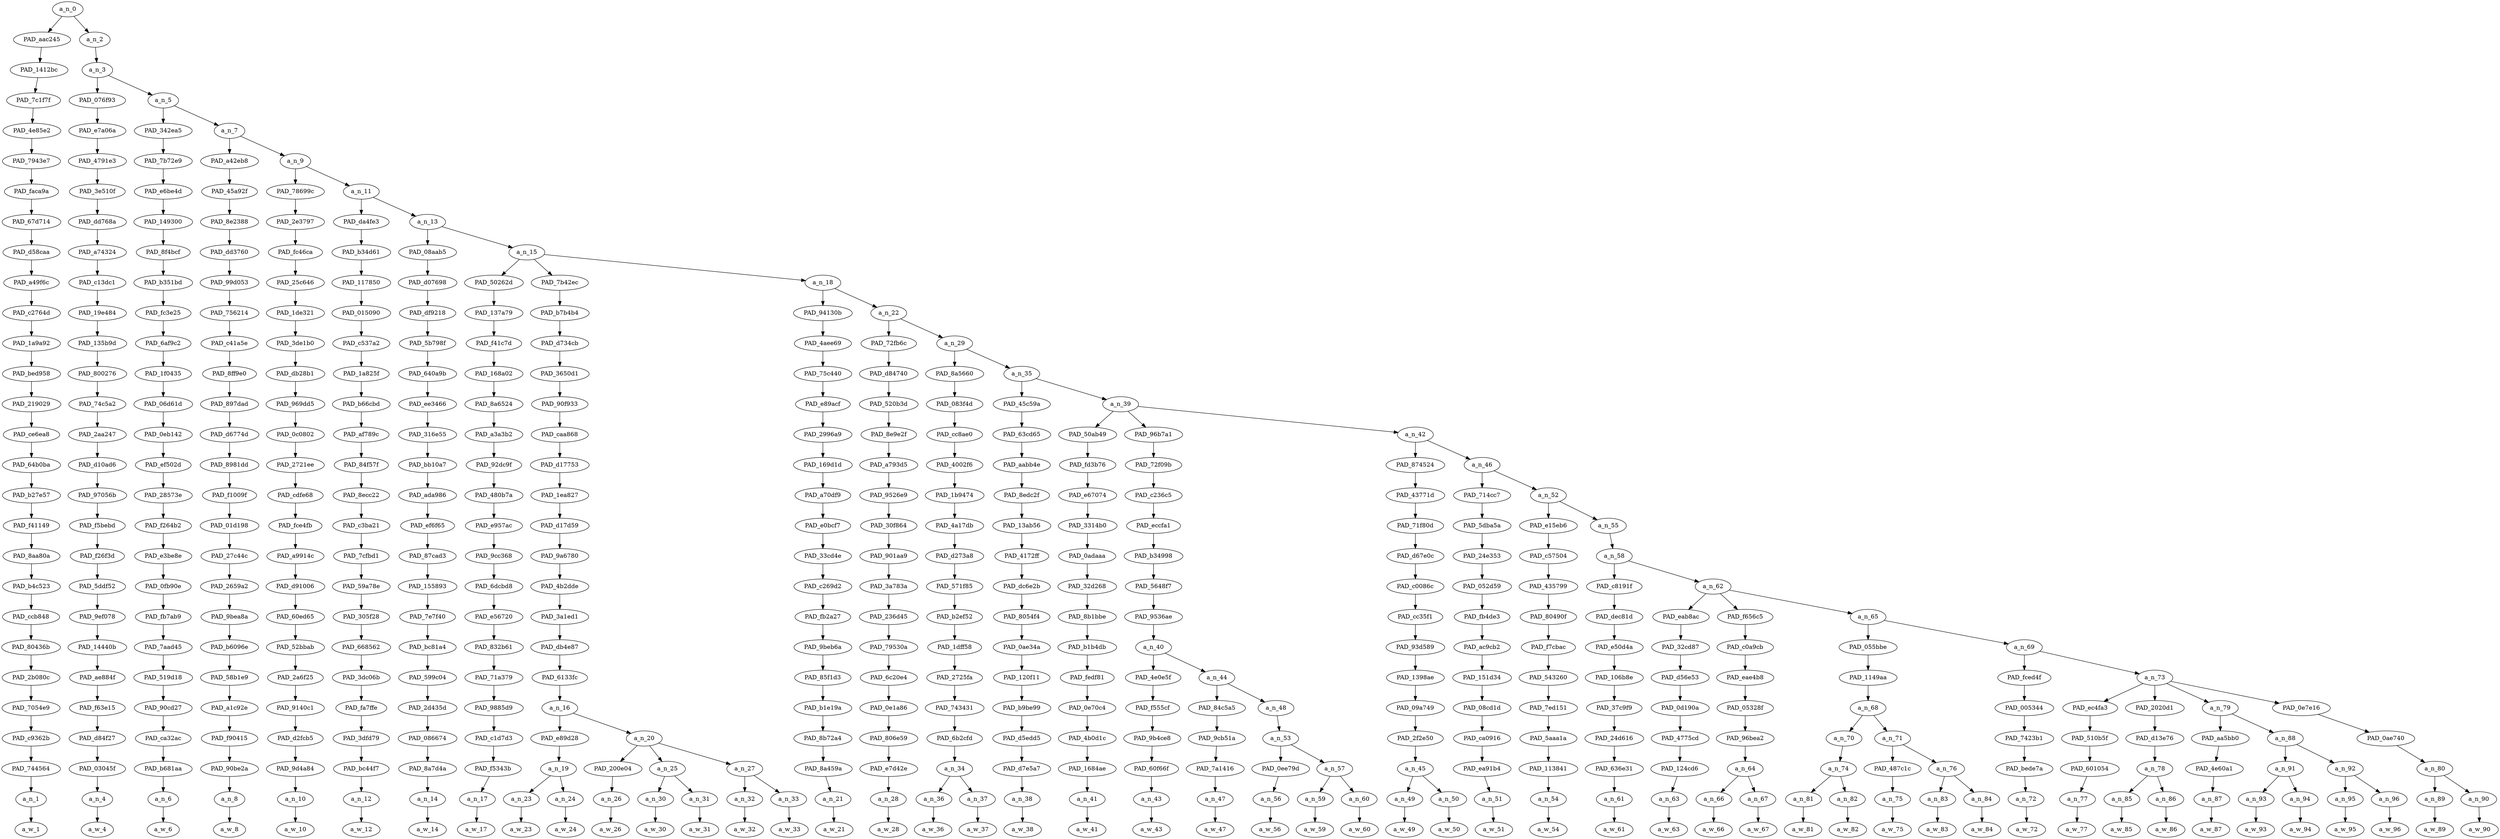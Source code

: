 strict digraph "" {
	a_n_0	[div_dir=1,
		index=0,
		level=27,
		pos="1.040788385603163,27!",
		text_span="[0, 1, 2, 3, 4, 5, 6, 7, 8, 9, 10, 11, 12, 13, 14, 15, 16, 17, 18, 19, 20, 21, 22, 23, 24, 25, 26, 27, 28, 29, 30, 31, 32, 33, 34, \
35, 36, 37, 38, 39, 40, 41, 42, 43, 44, 45, 46, 47, 48, 49]",
		value=1.00000000];
	PAD_aac245	[div_dir=1,
		index=0,
		level=26,
		pos="0.0,26!",
		text_span="[0]",
		value=0.01807700];
	a_n_0 -> PAD_aac245;
	a_n_2	[div_dir=1,
		index=1,
		level=26,
		pos="2.081576771206326,26!",
		text_span="[1, 2, 3, 4, 5, 6, 7, 8, 9, 10, 11, 12, 13, 14, 15, 16, 17, 18, 19, 20, 21, 22, 23, 24, 25, 26, 27, 28, 29, 30, 31, 32, 33, 34, \
35, 36, 37, 38, 39, 40, 41, 42, 43, 44, 45, 46, 47, 48, 49]",
		value=0.98186693];
	a_n_0 -> a_n_2;
	PAD_1412bc	[div_dir=1,
		index=0,
		level=25,
		pos="0.0,25!",
		text_span="[0]",
		value=0.01807700];
	PAD_aac245 -> PAD_1412bc;
	PAD_7c1f7f	[div_dir=1,
		index=0,
		level=24,
		pos="0.0,24!",
		text_span="[0]",
		value=0.01807700];
	PAD_1412bc -> PAD_7c1f7f;
	PAD_4e85e2	[div_dir=1,
		index=0,
		level=23,
		pos="0.0,23!",
		text_span="[0]",
		value=0.01807700];
	PAD_7c1f7f -> PAD_4e85e2;
	PAD_7943e7	[div_dir=1,
		index=0,
		level=22,
		pos="0.0,22!",
		text_span="[0]",
		value=0.01807700];
	PAD_4e85e2 -> PAD_7943e7;
	PAD_faca9a	[div_dir=1,
		index=0,
		level=21,
		pos="0.0,21!",
		text_span="[0]",
		value=0.01807700];
	PAD_7943e7 -> PAD_faca9a;
	PAD_67d714	[div_dir=1,
		index=0,
		level=20,
		pos="0.0,20!",
		text_span="[0]",
		value=0.01807700];
	PAD_faca9a -> PAD_67d714;
	PAD_d58caa	[div_dir=1,
		index=0,
		level=19,
		pos="0.0,19!",
		text_span="[0]",
		value=0.01807700];
	PAD_67d714 -> PAD_d58caa;
	PAD_a49f6c	[div_dir=1,
		index=0,
		level=18,
		pos="0.0,18!",
		text_span="[0]",
		value=0.01807700];
	PAD_d58caa -> PAD_a49f6c;
	PAD_c2764d	[div_dir=1,
		index=0,
		level=17,
		pos="0.0,17!",
		text_span="[0]",
		value=0.01807700];
	PAD_a49f6c -> PAD_c2764d;
	PAD_1a9a92	[div_dir=1,
		index=0,
		level=16,
		pos="0.0,16!",
		text_span="[0]",
		value=0.01807700];
	PAD_c2764d -> PAD_1a9a92;
	PAD_bed958	[div_dir=1,
		index=0,
		level=15,
		pos="0.0,15!",
		text_span="[0]",
		value=0.01807700];
	PAD_1a9a92 -> PAD_bed958;
	PAD_219029	[div_dir=1,
		index=0,
		level=14,
		pos="0.0,14!",
		text_span="[0]",
		value=0.01807700];
	PAD_bed958 -> PAD_219029;
	PAD_ce6ea8	[div_dir=1,
		index=0,
		level=13,
		pos="0.0,13!",
		text_span="[0]",
		value=0.01807700];
	PAD_219029 -> PAD_ce6ea8;
	PAD_64b0ba	[div_dir=1,
		index=0,
		level=12,
		pos="0.0,12!",
		text_span="[0]",
		value=0.01807700];
	PAD_ce6ea8 -> PAD_64b0ba;
	PAD_b27e57	[div_dir=1,
		index=0,
		level=11,
		pos="0.0,11!",
		text_span="[0]",
		value=0.01807700];
	PAD_64b0ba -> PAD_b27e57;
	PAD_f41149	[div_dir=1,
		index=0,
		level=10,
		pos="0.0,10!",
		text_span="[0]",
		value=0.01807700];
	PAD_b27e57 -> PAD_f41149;
	PAD_8aa80a	[div_dir=1,
		index=0,
		level=9,
		pos="0.0,9!",
		text_span="[0]",
		value=0.01807700];
	PAD_f41149 -> PAD_8aa80a;
	PAD_b4c523	[div_dir=1,
		index=0,
		level=8,
		pos="0.0,8!",
		text_span="[0]",
		value=0.01807700];
	PAD_8aa80a -> PAD_b4c523;
	PAD_ccb848	[div_dir=1,
		index=0,
		level=7,
		pos="0.0,7!",
		text_span="[0]",
		value=0.01807700];
	PAD_b4c523 -> PAD_ccb848;
	PAD_80436b	[div_dir=1,
		index=0,
		level=6,
		pos="0.0,6!",
		text_span="[0]",
		value=0.01807700];
	PAD_ccb848 -> PAD_80436b;
	PAD_2b080c	[div_dir=1,
		index=0,
		level=5,
		pos="0.0,5!",
		text_span="[0]",
		value=0.01807700];
	PAD_80436b -> PAD_2b080c;
	PAD_7054e9	[div_dir=1,
		index=0,
		level=4,
		pos="0.0,4!",
		text_span="[0]",
		value=0.01807700];
	PAD_2b080c -> PAD_7054e9;
	PAD_c9362b	[div_dir=1,
		index=0,
		level=3,
		pos="0.0,3!",
		text_span="[0]",
		value=0.01807700];
	PAD_7054e9 -> PAD_c9362b;
	PAD_744564	[div_dir=1,
		index=0,
		level=2,
		pos="0.0,2!",
		text_span="[0]",
		value=0.01807700];
	PAD_c9362b -> PAD_744564;
	a_n_1	[div_dir=1,
		index=0,
		level=1,
		pos="0.0,1!",
		text_span="[0]",
		value=0.01807700];
	PAD_744564 -> a_n_1;
	a_w_1	[div_dir=0,
		index=0,
		level=0,
		pos="0,0!",
		text_span="[0]",
		value="<user>"];
	a_n_1 -> a_w_1;
	a_n_3	[div_dir=1,
		index=1,
		level=25,
		pos="2.081576771206326,25!",
		text_span="[1, 2, 3, 4, 5, 6, 7, 8, 9, 10, 11, 12, 13, 14, 15, 16, 17, 18, 19, 20, 21, 22, 23, 24, 25, 26, 27, 28, 29, 30, 31, 32, 33, 34, \
35, 36, 37, 38, 39, 40, 41, 42, 43, 44, 45, 46, 47, 48, 49]",
		value=0.98181785];
	a_n_2 -> a_n_3;
	PAD_076f93	[div_dir=1,
		index=1,
		level=24,
		pos="1.0,24!",
		text_span="[1]",
		value=0.01390103];
	a_n_3 -> PAD_076f93;
	a_n_5	[div_dir=1,
		index=2,
		level=24,
		pos="3.163153542412652,24!",
		text_span="[2, 3, 4, 5, 6, 7, 8, 9, 10, 11, 12, 13, 14, 15, 16, 17, 18, 19, 20, 21, 22, 23, 24, 25, 26, 27, 28, 29, 30, 31, 32, 33, 34, 35, \
36, 37, 38, 39, 40, 41, 42, 43, 44, 45, 46, 47, 48, 49]",
		value=0.96786774];
	a_n_3 -> a_n_5;
	PAD_e7a06a	[div_dir=1,
		index=1,
		level=23,
		pos="1.0,23!",
		text_span="[1]",
		value=0.01390103];
	PAD_076f93 -> PAD_e7a06a;
	PAD_4791e3	[div_dir=1,
		index=1,
		level=22,
		pos="1.0,22!",
		text_span="[1]",
		value=0.01390103];
	PAD_e7a06a -> PAD_4791e3;
	PAD_3e510f	[div_dir=1,
		index=1,
		level=21,
		pos="1.0,21!",
		text_span="[1]",
		value=0.01390103];
	PAD_4791e3 -> PAD_3e510f;
	PAD_dd768a	[div_dir=1,
		index=1,
		level=20,
		pos="1.0,20!",
		text_span="[1]",
		value=0.01390103];
	PAD_3e510f -> PAD_dd768a;
	PAD_a74324	[div_dir=1,
		index=1,
		level=19,
		pos="1.0,19!",
		text_span="[1]",
		value=0.01390103];
	PAD_dd768a -> PAD_a74324;
	PAD_c13dc1	[div_dir=1,
		index=1,
		level=18,
		pos="1.0,18!",
		text_span="[1]",
		value=0.01390103];
	PAD_a74324 -> PAD_c13dc1;
	PAD_19e484	[div_dir=1,
		index=1,
		level=17,
		pos="1.0,17!",
		text_span="[1]",
		value=0.01390103];
	PAD_c13dc1 -> PAD_19e484;
	PAD_135b9d	[div_dir=1,
		index=1,
		level=16,
		pos="1.0,16!",
		text_span="[1]",
		value=0.01390103];
	PAD_19e484 -> PAD_135b9d;
	PAD_800276	[div_dir=1,
		index=1,
		level=15,
		pos="1.0,15!",
		text_span="[1]",
		value=0.01390103];
	PAD_135b9d -> PAD_800276;
	PAD_74c5a2	[div_dir=1,
		index=1,
		level=14,
		pos="1.0,14!",
		text_span="[1]",
		value=0.01390103];
	PAD_800276 -> PAD_74c5a2;
	PAD_2aa247	[div_dir=1,
		index=1,
		level=13,
		pos="1.0,13!",
		text_span="[1]",
		value=0.01390103];
	PAD_74c5a2 -> PAD_2aa247;
	PAD_d10ad6	[div_dir=1,
		index=1,
		level=12,
		pos="1.0,12!",
		text_span="[1]",
		value=0.01390103];
	PAD_2aa247 -> PAD_d10ad6;
	PAD_97056b	[div_dir=1,
		index=1,
		level=11,
		pos="1.0,11!",
		text_span="[1]",
		value=0.01390103];
	PAD_d10ad6 -> PAD_97056b;
	PAD_f5bebd	[div_dir=1,
		index=1,
		level=10,
		pos="1.0,10!",
		text_span="[1]",
		value=0.01390103];
	PAD_97056b -> PAD_f5bebd;
	PAD_f26f3d	[div_dir=1,
		index=1,
		level=9,
		pos="1.0,9!",
		text_span="[1]",
		value=0.01390103];
	PAD_f5bebd -> PAD_f26f3d;
	PAD_5ddf52	[div_dir=1,
		index=1,
		level=8,
		pos="1.0,8!",
		text_span="[1]",
		value=0.01390103];
	PAD_f26f3d -> PAD_5ddf52;
	PAD_9ef078	[div_dir=1,
		index=1,
		level=7,
		pos="1.0,7!",
		text_span="[1]",
		value=0.01390103];
	PAD_5ddf52 -> PAD_9ef078;
	PAD_14440b	[div_dir=1,
		index=1,
		level=6,
		pos="1.0,6!",
		text_span="[1]",
		value=0.01390103];
	PAD_9ef078 -> PAD_14440b;
	PAD_ae884f	[div_dir=1,
		index=1,
		level=5,
		pos="1.0,5!",
		text_span="[1]",
		value=0.01390103];
	PAD_14440b -> PAD_ae884f;
	PAD_f63e15	[div_dir=1,
		index=1,
		level=4,
		pos="1.0,4!",
		text_span="[1]",
		value=0.01390103];
	PAD_ae884f -> PAD_f63e15;
	PAD_d84f27	[div_dir=1,
		index=1,
		level=3,
		pos="1.0,3!",
		text_span="[1]",
		value=0.01390103];
	PAD_f63e15 -> PAD_d84f27;
	PAD_03045f	[div_dir=1,
		index=1,
		level=2,
		pos="1.0,2!",
		text_span="[1]",
		value=0.01390103];
	PAD_d84f27 -> PAD_03045f;
	a_n_4	[div_dir=1,
		index=1,
		level=1,
		pos="1.0,1!",
		text_span="[1]",
		value=0.01390103];
	PAD_03045f -> a_n_4;
	a_w_4	[div_dir=0,
		index=1,
		level=0,
		pos="1,0!",
		text_span="[1]",
		value=i];
	a_n_4 -> a_w_4;
	PAD_342ea5	[div_dir=-1,
		index=2,
		level=23,
		pos="2.0,23!",
		text_span="[2]",
		value=0.01376207];
	a_n_5 -> PAD_342ea5;
	a_n_7	[div_dir=1,
		index=3,
		level=23,
		pos="4.326307084825304,23!",
		text_span="[3, 4, 5, 6, 7, 8, 9, 10, 11, 12, 13, 14, 15, 16, 17, 18, 19, 20, 21, 22, 23, 24, 25, 26, 27, 28, 29, 30, 31, 32, 33, 34, 35, 36, \
37, 38, 39, 40, 41, 42, 43, 44, 45, 46, 47, 48, 49]",
		value=0.95406770];
	a_n_5 -> a_n_7;
	PAD_7b72e9	[div_dir=-1,
		index=2,
		level=22,
		pos="2.0,22!",
		text_span="[2]",
		value=0.01376207];
	PAD_342ea5 -> PAD_7b72e9;
	PAD_e6be4d	[div_dir=-1,
		index=2,
		level=21,
		pos="2.0,21!",
		text_span="[2]",
		value=0.01376207];
	PAD_7b72e9 -> PAD_e6be4d;
	PAD_149300	[div_dir=-1,
		index=2,
		level=20,
		pos="2.0,20!",
		text_span="[2]",
		value=0.01376207];
	PAD_e6be4d -> PAD_149300;
	PAD_8f4bcf	[div_dir=-1,
		index=2,
		level=19,
		pos="2.0,19!",
		text_span="[2]",
		value=0.01376207];
	PAD_149300 -> PAD_8f4bcf;
	PAD_b351bd	[div_dir=-1,
		index=2,
		level=18,
		pos="2.0,18!",
		text_span="[2]",
		value=0.01376207];
	PAD_8f4bcf -> PAD_b351bd;
	PAD_fc3e25	[div_dir=-1,
		index=2,
		level=17,
		pos="2.0,17!",
		text_span="[2]",
		value=0.01376207];
	PAD_b351bd -> PAD_fc3e25;
	PAD_6af9c2	[div_dir=-1,
		index=2,
		level=16,
		pos="2.0,16!",
		text_span="[2]",
		value=0.01376207];
	PAD_fc3e25 -> PAD_6af9c2;
	PAD_1f0435	[div_dir=-1,
		index=2,
		level=15,
		pos="2.0,15!",
		text_span="[2]",
		value=0.01376207];
	PAD_6af9c2 -> PAD_1f0435;
	PAD_06d61d	[div_dir=-1,
		index=2,
		level=14,
		pos="2.0,14!",
		text_span="[2]",
		value=0.01376207];
	PAD_1f0435 -> PAD_06d61d;
	PAD_0eb142	[div_dir=-1,
		index=2,
		level=13,
		pos="2.0,13!",
		text_span="[2]",
		value=0.01376207];
	PAD_06d61d -> PAD_0eb142;
	PAD_ef502d	[div_dir=-1,
		index=2,
		level=12,
		pos="2.0,12!",
		text_span="[2]",
		value=0.01376207];
	PAD_0eb142 -> PAD_ef502d;
	PAD_28573e	[div_dir=-1,
		index=2,
		level=11,
		pos="2.0,11!",
		text_span="[2]",
		value=0.01376207];
	PAD_ef502d -> PAD_28573e;
	PAD_f264b2	[div_dir=-1,
		index=2,
		level=10,
		pos="2.0,10!",
		text_span="[2]",
		value=0.01376207];
	PAD_28573e -> PAD_f264b2;
	PAD_e3be8e	[div_dir=-1,
		index=2,
		level=9,
		pos="2.0,9!",
		text_span="[2]",
		value=0.01376207];
	PAD_f264b2 -> PAD_e3be8e;
	PAD_0fb90e	[div_dir=-1,
		index=2,
		level=8,
		pos="2.0,8!",
		text_span="[2]",
		value=0.01376207];
	PAD_e3be8e -> PAD_0fb90e;
	PAD_fb7ab9	[div_dir=-1,
		index=2,
		level=7,
		pos="2.0,7!",
		text_span="[2]",
		value=0.01376207];
	PAD_0fb90e -> PAD_fb7ab9;
	PAD_7aad45	[div_dir=-1,
		index=2,
		level=6,
		pos="2.0,6!",
		text_span="[2]",
		value=0.01376207];
	PAD_fb7ab9 -> PAD_7aad45;
	PAD_519d18	[div_dir=-1,
		index=2,
		level=5,
		pos="2.0,5!",
		text_span="[2]",
		value=0.01376207];
	PAD_7aad45 -> PAD_519d18;
	PAD_90cd27	[div_dir=-1,
		index=2,
		level=4,
		pos="2.0,4!",
		text_span="[2]",
		value=0.01376207];
	PAD_519d18 -> PAD_90cd27;
	PAD_ca32ac	[div_dir=-1,
		index=2,
		level=3,
		pos="2.0,3!",
		text_span="[2]",
		value=0.01376207];
	PAD_90cd27 -> PAD_ca32ac;
	PAD_b681aa	[div_dir=-1,
		index=2,
		level=2,
		pos="2.0,2!",
		text_span="[2]",
		value=0.01376207];
	PAD_ca32ac -> PAD_b681aa;
	a_n_6	[div_dir=-1,
		index=2,
		level=1,
		pos="2.0,1!",
		text_span="[2]",
		value=0.01376207];
	PAD_b681aa -> a_n_6;
	a_w_6	[div_dir=0,
		index=2,
		level=0,
		pos="2,0!",
		text_span="[2]",
		value=know];
	a_n_6 -> a_w_6;
	PAD_a42eb8	[div_dir=-1,
		index=3,
		level=22,
		pos="3.0,22!",
		text_span="[3]",
		value=0.01297452];
	a_n_7 -> PAD_a42eb8;
	a_n_9	[div_dir=1,
		index=4,
		level=22,
		pos="5.652614169650607,22!",
		text_span="[4, 5, 6, 7, 8, 9, 10, 11, 12, 13, 14, 15, 16, 17, 18, 19, 20, 21, 22, 23, 24, 25, 26, 27, 28, 29, 30, 31, 32, 33, 34, 35, 36, 37, \
38, 39, 40, 41, 42, 43, 44, 45, 46, 47, 48, 49]",
		value=0.94104528];
	a_n_7 -> a_n_9;
	PAD_45a92f	[div_dir=-1,
		index=3,
		level=21,
		pos="3.0,21!",
		text_span="[3]",
		value=0.01297452];
	PAD_a42eb8 -> PAD_45a92f;
	PAD_8e2388	[div_dir=-1,
		index=3,
		level=20,
		pos="3.0,20!",
		text_span="[3]",
		value=0.01297452];
	PAD_45a92f -> PAD_8e2388;
	PAD_dd3760	[div_dir=-1,
		index=3,
		level=19,
		pos="3.0,19!",
		text_span="[3]",
		value=0.01297452];
	PAD_8e2388 -> PAD_dd3760;
	PAD_99d053	[div_dir=-1,
		index=3,
		level=18,
		pos="3.0,18!",
		text_span="[3]",
		value=0.01297452];
	PAD_dd3760 -> PAD_99d053;
	PAD_756214	[div_dir=-1,
		index=3,
		level=17,
		pos="3.0,17!",
		text_span="[3]",
		value=0.01297452];
	PAD_99d053 -> PAD_756214;
	PAD_c41a5e	[div_dir=-1,
		index=3,
		level=16,
		pos="3.0,16!",
		text_span="[3]",
		value=0.01297452];
	PAD_756214 -> PAD_c41a5e;
	PAD_8ff9e0	[div_dir=-1,
		index=3,
		level=15,
		pos="3.0,15!",
		text_span="[3]",
		value=0.01297452];
	PAD_c41a5e -> PAD_8ff9e0;
	PAD_897dad	[div_dir=-1,
		index=3,
		level=14,
		pos="3.0,14!",
		text_span="[3]",
		value=0.01297452];
	PAD_8ff9e0 -> PAD_897dad;
	PAD_d6774d	[div_dir=-1,
		index=3,
		level=13,
		pos="3.0,13!",
		text_span="[3]",
		value=0.01297452];
	PAD_897dad -> PAD_d6774d;
	PAD_8981dd	[div_dir=-1,
		index=3,
		level=12,
		pos="3.0,12!",
		text_span="[3]",
		value=0.01297452];
	PAD_d6774d -> PAD_8981dd;
	PAD_f1009f	[div_dir=-1,
		index=3,
		level=11,
		pos="3.0,11!",
		text_span="[3]",
		value=0.01297452];
	PAD_8981dd -> PAD_f1009f;
	PAD_01d198	[div_dir=-1,
		index=3,
		level=10,
		pos="3.0,10!",
		text_span="[3]",
		value=0.01297452];
	PAD_f1009f -> PAD_01d198;
	PAD_27c44c	[div_dir=-1,
		index=3,
		level=9,
		pos="3.0,9!",
		text_span="[3]",
		value=0.01297452];
	PAD_01d198 -> PAD_27c44c;
	PAD_2659a2	[div_dir=-1,
		index=3,
		level=8,
		pos="3.0,8!",
		text_span="[3]",
		value=0.01297452];
	PAD_27c44c -> PAD_2659a2;
	PAD_9bea8a	[div_dir=-1,
		index=3,
		level=7,
		pos="3.0,7!",
		text_span="[3]",
		value=0.01297452];
	PAD_2659a2 -> PAD_9bea8a;
	PAD_b6096e	[div_dir=-1,
		index=3,
		level=6,
		pos="3.0,6!",
		text_span="[3]",
		value=0.01297452];
	PAD_9bea8a -> PAD_b6096e;
	PAD_58b1e9	[div_dir=-1,
		index=3,
		level=5,
		pos="3.0,5!",
		text_span="[3]",
		value=0.01297452];
	PAD_b6096e -> PAD_58b1e9;
	PAD_a1c92e	[div_dir=-1,
		index=3,
		level=4,
		pos="3.0,4!",
		text_span="[3]",
		value=0.01297452];
	PAD_58b1e9 -> PAD_a1c92e;
	PAD_f90415	[div_dir=-1,
		index=3,
		level=3,
		pos="3.0,3!",
		text_span="[3]",
		value=0.01297452];
	PAD_a1c92e -> PAD_f90415;
	PAD_90be2a	[div_dir=-1,
		index=3,
		level=2,
		pos="3.0,2!",
		text_span="[3]",
		value=0.01297452];
	PAD_f90415 -> PAD_90be2a;
	a_n_8	[div_dir=-1,
		index=3,
		level=1,
		pos="3.0,1!",
		text_span="[3]",
		value=0.01297452];
	PAD_90be2a -> a_n_8;
	a_w_8	[div_dir=0,
		index=3,
		level=0,
		pos="3,0!",
		text_span="[3]",
		value=that];
	a_n_8 -> a_w_8;
	PAD_78699c	[div_dir=1,
		index=4,
		level=21,
		pos="4.0,21!",
		text_span="[4]",
		value=0.01406585];
	a_n_9 -> PAD_78699c;
	a_n_11	[div_dir=1,
		index=5,
		level=21,
		pos="7.305228339301214,21!",
		text_span="[5, 6, 7, 8, 9, 10, 11, 12, 13, 14, 15, 16, 17, 18, 19, 20, 21, 22, 23, 24, 25, 26, 27, 28, 29, 30, 31, 32, 33, 34, 35, 36, 37, \
38, 39, 40, 41, 42, 43, 44, 45, 46, 47, 48, 49]",
		value=0.92693091];
	a_n_9 -> a_n_11;
	PAD_2e3797	[div_dir=1,
		index=4,
		level=20,
		pos="4.0,20!",
		text_span="[4]",
		value=0.01406585];
	PAD_78699c -> PAD_2e3797;
	PAD_fc46ca	[div_dir=1,
		index=4,
		level=19,
		pos="4.0,19!",
		text_span="[4]",
		value=0.01406585];
	PAD_2e3797 -> PAD_fc46ca;
	PAD_25c646	[div_dir=1,
		index=4,
		level=18,
		pos="4.0,18!",
		text_span="[4]",
		value=0.01406585];
	PAD_fc46ca -> PAD_25c646;
	PAD_1de321	[div_dir=1,
		index=4,
		level=17,
		pos="4.0,17!",
		text_span="[4]",
		value=0.01406585];
	PAD_25c646 -> PAD_1de321;
	PAD_3de1b0	[div_dir=1,
		index=4,
		level=16,
		pos="4.0,16!",
		text_span="[4]",
		value=0.01406585];
	PAD_1de321 -> PAD_3de1b0;
	PAD_db28b1	[div_dir=1,
		index=4,
		level=15,
		pos="4.0,15!",
		text_span="[4]",
		value=0.01406585];
	PAD_3de1b0 -> PAD_db28b1;
	PAD_969dd5	[div_dir=1,
		index=4,
		level=14,
		pos="4.0,14!",
		text_span="[4]",
		value=0.01406585];
	PAD_db28b1 -> PAD_969dd5;
	PAD_0c0802	[div_dir=1,
		index=4,
		level=13,
		pos="4.0,13!",
		text_span="[4]",
		value=0.01406585];
	PAD_969dd5 -> PAD_0c0802;
	PAD_2721ee	[div_dir=1,
		index=4,
		level=12,
		pos="4.0,12!",
		text_span="[4]",
		value=0.01406585];
	PAD_0c0802 -> PAD_2721ee;
	PAD_cdfe68	[div_dir=1,
		index=4,
		level=11,
		pos="4.0,11!",
		text_span="[4]",
		value=0.01406585];
	PAD_2721ee -> PAD_cdfe68;
	PAD_fce4fb	[div_dir=1,
		index=4,
		level=10,
		pos="4.0,10!",
		text_span="[4]",
		value=0.01406585];
	PAD_cdfe68 -> PAD_fce4fb;
	PAD_a9914c	[div_dir=1,
		index=4,
		level=9,
		pos="4.0,9!",
		text_span="[4]",
		value=0.01406585];
	PAD_fce4fb -> PAD_a9914c;
	PAD_d91006	[div_dir=1,
		index=4,
		level=8,
		pos="4.0,8!",
		text_span="[4]",
		value=0.01406585];
	PAD_a9914c -> PAD_d91006;
	PAD_60ed65	[div_dir=1,
		index=4,
		level=7,
		pos="4.0,7!",
		text_span="[4]",
		value=0.01406585];
	PAD_d91006 -> PAD_60ed65;
	PAD_52bbab	[div_dir=1,
		index=4,
		level=6,
		pos="4.0,6!",
		text_span="[4]",
		value=0.01406585];
	PAD_60ed65 -> PAD_52bbab;
	PAD_2a6f25	[div_dir=1,
		index=4,
		level=5,
		pos="4.0,5!",
		text_span="[4]",
		value=0.01406585];
	PAD_52bbab -> PAD_2a6f25;
	PAD_9140c1	[div_dir=1,
		index=4,
		level=4,
		pos="4.0,4!",
		text_span="[4]",
		value=0.01406585];
	PAD_2a6f25 -> PAD_9140c1;
	PAD_d2fcb5	[div_dir=1,
		index=4,
		level=3,
		pos="4.0,3!",
		text_span="[4]",
		value=0.01406585];
	PAD_9140c1 -> PAD_d2fcb5;
	PAD_9d4a84	[div_dir=1,
		index=4,
		level=2,
		pos="4.0,2!",
		text_span="[4]",
		value=0.01406585];
	PAD_d2fcb5 -> PAD_9d4a84;
	a_n_10	[div_dir=1,
		index=4,
		level=1,
		pos="4.0,1!",
		text_span="[4]",
		value=0.01406585];
	PAD_9d4a84 -> a_n_10;
	a_w_10	[div_dir=0,
		index=4,
		level=0,
		pos="4,0!",
		text_span="[4]",
		value=you];
	a_n_10 -> a_w_10;
	PAD_da4fe3	[div_dir=-1,
		index=5,
		level=20,
		pos="5.0,20!",
		text_span="[5]",
		value=0.01460996];
	a_n_11 -> PAD_da4fe3;
	a_n_13	[div_dir=1,
		index=6,
		level=20,
		pos="9.610456678602429,20!",
		text_span="[6, 7, 8, 9, 10, 11, 12, 13, 14, 15, 16, 17, 18, 19, 20, 21, 22, 23, 24, 25, 26, 27, 28, 29, 30, 31, 32, 33, 34, 35, 36, 37, 38, \
39, 40, 41, 42, 43, 44, 45, 46, 47, 48, 49]",
		value=0.91228550];
	a_n_11 -> a_n_13;
	PAD_b34d61	[div_dir=-1,
		index=5,
		level=19,
		pos="5.0,19!",
		text_span="[5]",
		value=0.01460996];
	PAD_da4fe3 -> PAD_b34d61;
	PAD_117850	[div_dir=-1,
		index=5,
		level=18,
		pos="5.0,18!",
		text_span="[5]",
		value=0.01460996];
	PAD_b34d61 -> PAD_117850;
	PAD_015090	[div_dir=-1,
		index=5,
		level=17,
		pos="5.0,17!",
		text_span="[5]",
		value=0.01460996];
	PAD_117850 -> PAD_015090;
	PAD_c537a2	[div_dir=-1,
		index=5,
		level=16,
		pos="5.0,16!",
		text_span="[5]",
		value=0.01460996];
	PAD_015090 -> PAD_c537a2;
	PAD_1a825f	[div_dir=-1,
		index=5,
		level=15,
		pos="5.0,15!",
		text_span="[5]",
		value=0.01460996];
	PAD_c537a2 -> PAD_1a825f;
	PAD_b66cbd	[div_dir=-1,
		index=5,
		level=14,
		pos="5.0,14!",
		text_span="[5]",
		value=0.01460996];
	PAD_1a825f -> PAD_b66cbd;
	PAD_af789c	[div_dir=-1,
		index=5,
		level=13,
		pos="5.0,13!",
		text_span="[5]",
		value=0.01460996];
	PAD_b66cbd -> PAD_af789c;
	PAD_84f57f	[div_dir=-1,
		index=5,
		level=12,
		pos="5.0,12!",
		text_span="[5]",
		value=0.01460996];
	PAD_af789c -> PAD_84f57f;
	PAD_8ecc22	[div_dir=-1,
		index=5,
		level=11,
		pos="5.0,11!",
		text_span="[5]",
		value=0.01460996];
	PAD_84f57f -> PAD_8ecc22;
	PAD_c3ba21	[div_dir=-1,
		index=5,
		level=10,
		pos="5.0,10!",
		text_span="[5]",
		value=0.01460996];
	PAD_8ecc22 -> PAD_c3ba21;
	PAD_7cfbd1	[div_dir=-1,
		index=5,
		level=9,
		pos="5.0,9!",
		text_span="[5]",
		value=0.01460996];
	PAD_c3ba21 -> PAD_7cfbd1;
	PAD_59a78e	[div_dir=-1,
		index=5,
		level=8,
		pos="5.0,8!",
		text_span="[5]",
		value=0.01460996];
	PAD_7cfbd1 -> PAD_59a78e;
	PAD_305f28	[div_dir=-1,
		index=5,
		level=7,
		pos="5.0,7!",
		text_span="[5]",
		value=0.01460996];
	PAD_59a78e -> PAD_305f28;
	PAD_668562	[div_dir=-1,
		index=5,
		level=6,
		pos="5.0,6!",
		text_span="[5]",
		value=0.01460996];
	PAD_305f28 -> PAD_668562;
	PAD_3dc06b	[div_dir=-1,
		index=5,
		level=5,
		pos="5.0,5!",
		text_span="[5]",
		value=0.01460996];
	PAD_668562 -> PAD_3dc06b;
	PAD_fa7ffe	[div_dir=-1,
		index=5,
		level=4,
		pos="5.0,4!",
		text_span="[5]",
		value=0.01460996];
	PAD_3dc06b -> PAD_fa7ffe;
	PAD_3dfd79	[div_dir=-1,
		index=5,
		level=3,
		pos="5.0,3!",
		text_span="[5]",
		value=0.01460996];
	PAD_fa7ffe -> PAD_3dfd79;
	PAD_bc44f7	[div_dir=-1,
		index=5,
		level=2,
		pos="5.0,2!",
		text_span="[5]",
		value=0.01460996];
	PAD_3dfd79 -> PAD_bc44f7;
	a_n_12	[div_dir=-1,
		index=5,
		level=1,
		pos="5.0,1!",
		text_span="[5]",
		value=0.01460996];
	PAD_bc44f7 -> a_n_12;
	a_w_12	[div_dir=0,
		index=5,
		level=0,
		pos="5,0!",
		text_span="[5]",
		value=think];
	a_n_12 -> a_w_12;
	PAD_08aab5	[div_dir=-1,
		index=6,
		level=19,
		pos="6.0,19!",
		text_span="[6]",
		value=0.01775465];
	a_n_13 -> PAD_08aab5;
	a_n_15	[div_dir=1,
		index=7,
		level=19,
		pos="13.220913357204859,19!",
		text_span="[7, 8, 9, 10, 11, 12, 13, 14, 15, 16, 17, 18, 19, 20, 21, 22, 23, 24, 25, 26, 27, 28, 29, 30, 31, 32, 33, 34, 35, 36, 37, 38, 39, \
40, 41, 42, 43, 44, 45, 46, 47, 48, 49]",
		value=0.89448579];
	a_n_13 -> a_n_15;
	PAD_d07698	[div_dir=-1,
		index=6,
		level=18,
		pos="6.0,18!",
		text_span="[6]",
		value=0.01775465];
	PAD_08aab5 -> PAD_d07698;
	PAD_df9218	[div_dir=-1,
		index=6,
		level=17,
		pos="6.0,17!",
		text_span="[6]",
		value=0.01775465];
	PAD_d07698 -> PAD_df9218;
	PAD_5b798f	[div_dir=-1,
		index=6,
		level=16,
		pos="6.0,16!",
		text_span="[6]",
		value=0.01775465];
	PAD_df9218 -> PAD_5b798f;
	PAD_640a9b	[div_dir=-1,
		index=6,
		level=15,
		pos="6.0,15!",
		text_span="[6]",
		value=0.01775465];
	PAD_5b798f -> PAD_640a9b;
	PAD_ee3466	[div_dir=-1,
		index=6,
		level=14,
		pos="6.0,14!",
		text_span="[6]",
		value=0.01775465];
	PAD_640a9b -> PAD_ee3466;
	PAD_316e55	[div_dir=-1,
		index=6,
		level=13,
		pos="6.0,13!",
		text_span="[6]",
		value=0.01775465];
	PAD_ee3466 -> PAD_316e55;
	PAD_bb10a7	[div_dir=-1,
		index=6,
		level=12,
		pos="6.0,12!",
		text_span="[6]",
		value=0.01775465];
	PAD_316e55 -> PAD_bb10a7;
	PAD_ada986	[div_dir=-1,
		index=6,
		level=11,
		pos="6.0,11!",
		text_span="[6]",
		value=0.01775465];
	PAD_bb10a7 -> PAD_ada986;
	PAD_ef6f65	[div_dir=-1,
		index=6,
		level=10,
		pos="6.0,10!",
		text_span="[6]",
		value=0.01775465];
	PAD_ada986 -> PAD_ef6f65;
	PAD_87cad3	[div_dir=-1,
		index=6,
		level=9,
		pos="6.0,9!",
		text_span="[6]",
		value=0.01775465];
	PAD_ef6f65 -> PAD_87cad3;
	PAD_155893	[div_dir=-1,
		index=6,
		level=8,
		pos="6.0,8!",
		text_span="[6]",
		value=0.01775465];
	PAD_87cad3 -> PAD_155893;
	PAD_7e7f40	[div_dir=-1,
		index=6,
		level=7,
		pos="6.0,7!",
		text_span="[6]",
		value=0.01775465];
	PAD_155893 -> PAD_7e7f40;
	PAD_bc81a4	[div_dir=-1,
		index=6,
		level=6,
		pos="6.0,6!",
		text_span="[6]",
		value=0.01775465];
	PAD_7e7f40 -> PAD_bc81a4;
	PAD_599c04	[div_dir=-1,
		index=6,
		level=5,
		pos="6.0,5!",
		text_span="[6]",
		value=0.01775465];
	PAD_bc81a4 -> PAD_599c04;
	PAD_2d435d	[div_dir=-1,
		index=6,
		level=4,
		pos="6.0,4!",
		text_span="[6]",
		value=0.01775465];
	PAD_599c04 -> PAD_2d435d;
	PAD_086674	[div_dir=-1,
		index=6,
		level=3,
		pos="6.0,3!",
		text_span="[6]",
		value=0.01775465];
	PAD_2d435d -> PAD_086674;
	PAD_8a7d4a	[div_dir=-1,
		index=6,
		level=2,
		pos="6.0,2!",
		text_span="[6]",
		value=0.01775465];
	PAD_086674 -> PAD_8a7d4a;
	a_n_14	[div_dir=-1,
		index=6,
		level=1,
		pos="6.0,1!",
		text_span="[6]",
		value=0.01775465];
	PAD_8a7d4a -> a_n_14;
	a_w_14	[div_dir=0,
		index=6,
		level=0,
		pos="6,0!",
		text_span="[6]",
		value=that1];
	a_n_14 -> a_w_14;
	PAD_50262d	[div_dir=1,
		index=8,
		level=18,
		pos="14.0,18!",
		text_span="[14]",
		value=0.01399728];
	a_n_15 -> PAD_50262d;
	PAD_7b42ec	[div_dir=1,
		index=7,
		level=18,
		pos="9.25,18!",
		text_span="[7, 8, 9, 10, 11, 12, 13]",
		value=0.24455272];
	a_n_15 -> PAD_7b42ec;
	a_n_18	[div_dir=1,
		index=9,
		level=18,
		pos="16.412740071614582,18!",
		text_span="[15, 16, 17, 18, 19, 20, 21, 22, 23, 24, 25, 26, 27, 28, 29, 30, 31, 32, 33, 34, 35, 36, 37, 38, 39, 40, 41, 42, 43, 44, 45, 46, \
47, 48, 49]",
		value=0.63588878];
	a_n_15 -> a_n_18;
	PAD_137a79	[div_dir=1,
		index=8,
		level=17,
		pos="14.0,17!",
		text_span="[14]",
		value=0.01399728];
	PAD_50262d -> PAD_137a79;
	PAD_f41c7d	[div_dir=1,
		index=8,
		level=16,
		pos="14.0,16!",
		text_span="[14]",
		value=0.01399728];
	PAD_137a79 -> PAD_f41c7d;
	PAD_168a02	[div_dir=1,
		index=8,
		level=15,
		pos="14.0,15!",
		text_span="[14]",
		value=0.01399728];
	PAD_f41c7d -> PAD_168a02;
	PAD_8a6524	[div_dir=1,
		index=8,
		level=14,
		pos="14.0,14!",
		text_span="[14]",
		value=0.01399728];
	PAD_168a02 -> PAD_8a6524;
	PAD_a3a3b2	[div_dir=1,
		index=8,
		level=13,
		pos="14.0,13!",
		text_span="[14]",
		value=0.01399728];
	PAD_8a6524 -> PAD_a3a3b2;
	PAD_92dc9f	[div_dir=1,
		index=8,
		level=12,
		pos="14.0,12!",
		text_span="[14]",
		value=0.01399728];
	PAD_a3a3b2 -> PAD_92dc9f;
	PAD_480b7a	[div_dir=1,
		index=8,
		level=11,
		pos="14.0,11!",
		text_span="[14]",
		value=0.01399728];
	PAD_92dc9f -> PAD_480b7a;
	PAD_e957ac	[div_dir=1,
		index=8,
		level=10,
		pos="14.0,10!",
		text_span="[14]",
		value=0.01399728];
	PAD_480b7a -> PAD_e957ac;
	PAD_9cc368	[div_dir=1,
		index=8,
		level=9,
		pos="14.0,9!",
		text_span="[14]",
		value=0.01399728];
	PAD_e957ac -> PAD_9cc368;
	PAD_6dcbd8	[div_dir=1,
		index=8,
		level=8,
		pos="14.0,8!",
		text_span="[14]",
		value=0.01399728];
	PAD_9cc368 -> PAD_6dcbd8;
	PAD_e56720	[div_dir=1,
		index=8,
		level=7,
		pos="14.0,7!",
		text_span="[14]",
		value=0.01399728];
	PAD_6dcbd8 -> PAD_e56720;
	PAD_832b61	[div_dir=1,
		index=8,
		level=6,
		pos="14.0,6!",
		text_span="[14]",
		value=0.01399728];
	PAD_e56720 -> PAD_832b61;
	PAD_71a379	[div_dir=1,
		index=8,
		level=5,
		pos="14.0,5!",
		text_span="[14]",
		value=0.01399728];
	PAD_832b61 -> PAD_71a379;
	PAD_9885d9	[div_dir=1,
		index=8,
		level=4,
		pos="14.0,4!",
		text_span="[14]",
		value=0.01399728];
	PAD_71a379 -> PAD_9885d9;
	PAD_c1d7d3	[div_dir=1,
		index=9,
		level=3,
		pos="14.0,3!",
		text_span="[14]",
		value=0.01399728];
	PAD_9885d9 -> PAD_c1d7d3;
	PAD_f5343b	[div_dir=1,
		index=11,
		level=2,
		pos="14.0,2!",
		text_span="[14]",
		value=0.01399728];
	PAD_c1d7d3 -> PAD_f5343b;
	a_n_17	[div_dir=1,
		index=14,
		level=1,
		pos="14.0,1!",
		text_span="[14]",
		value=0.01399728];
	PAD_f5343b -> a_n_17;
	a_w_17	[div_dir=0,
		index=14,
		level=0,
		pos="14,0!",
		text_span="[14]",
		value=but];
	a_n_17 -> a_w_17;
	PAD_b7b4b4	[div_dir=1,
		index=7,
		level=17,
		pos="9.25,17!",
		text_span="[7, 8, 9, 10, 11, 12, 13]",
		value=0.24455272];
	PAD_7b42ec -> PAD_b7b4b4;
	PAD_d734cb	[div_dir=1,
		index=7,
		level=16,
		pos="9.25,16!",
		text_span="[7, 8, 9, 10, 11, 12, 13]",
		value=0.24455272];
	PAD_b7b4b4 -> PAD_d734cb;
	PAD_3650d1	[div_dir=1,
		index=7,
		level=15,
		pos="9.25,15!",
		text_span="[7, 8, 9, 10, 11, 12, 13]",
		value=0.24455272];
	PAD_d734cb -> PAD_3650d1;
	PAD_90f933	[div_dir=1,
		index=7,
		level=14,
		pos="9.25,14!",
		text_span="[7, 8, 9, 10, 11, 12, 13]",
		value=0.24455272];
	PAD_3650d1 -> PAD_90f933;
	PAD_caa868	[div_dir=1,
		index=7,
		level=13,
		pos="9.25,13!",
		text_span="[7, 8, 9, 10, 11, 12, 13]",
		value=0.24455272];
	PAD_90f933 -> PAD_caa868;
	PAD_d17753	[div_dir=1,
		index=7,
		level=12,
		pos="9.25,12!",
		text_span="[7, 8, 9, 10, 11, 12, 13]",
		value=0.24455272];
	PAD_caa868 -> PAD_d17753;
	PAD_1ea827	[div_dir=1,
		index=7,
		level=11,
		pos="9.25,11!",
		text_span="[7, 8, 9, 10, 11, 12, 13]",
		value=0.24455272];
	PAD_d17753 -> PAD_1ea827;
	PAD_d17d59	[div_dir=1,
		index=7,
		level=10,
		pos="9.25,10!",
		text_span="[7, 8, 9, 10, 11, 12, 13]",
		value=0.24455272];
	PAD_1ea827 -> PAD_d17d59;
	PAD_9a6780	[div_dir=1,
		index=7,
		level=9,
		pos="9.25,9!",
		text_span="[7, 8, 9, 10, 11, 12, 13]",
		value=0.24455272];
	PAD_d17d59 -> PAD_9a6780;
	PAD_4b2dde	[div_dir=1,
		index=7,
		level=8,
		pos="9.25,8!",
		text_span="[7, 8, 9, 10, 11, 12, 13]",
		value=0.24455272];
	PAD_9a6780 -> PAD_4b2dde;
	PAD_3a1ed1	[div_dir=1,
		index=7,
		level=7,
		pos="9.25,7!",
		text_span="[7, 8, 9, 10, 11, 12, 13]",
		value=0.24455272];
	PAD_4b2dde -> PAD_3a1ed1;
	PAD_db4e87	[div_dir=1,
		index=7,
		level=6,
		pos="9.25,6!",
		text_span="[7, 8, 9, 10, 11, 12, 13]",
		value=0.24455272];
	PAD_3a1ed1 -> PAD_db4e87;
	PAD_6133fc	[div_dir=1,
		index=7,
		level=5,
		pos="9.25,5!",
		text_span="[7, 8, 9, 10, 11, 12, 13]",
		value=0.24455272];
	PAD_db4e87 -> PAD_6133fc;
	a_n_16	[div_dir=1,
		index=7,
		level=4,
		pos="9.25,4!",
		text_span="[7, 8, 9, 10, 11, 12, 13]",
		value=0.24455272];
	PAD_6133fc -> a_n_16;
	PAD_e89d28	[div_dir=1,
		index=7,
		level=3,
		pos="7.5,3!",
		text_span="[7, 8]",
		value=0.08883380];
	a_n_16 -> PAD_e89d28;
	a_n_20	[div_dir=-1,
		index=8,
		level=3,
		pos="11.0,3!",
		text_span="[9, 10, 11, 12, 13]",
		value=0.15567955];
	a_n_16 -> a_n_20;
	a_n_19	[div_dir=1,
		index=7,
		level=2,
		pos="7.5,2!",
		text_span="[7, 8]",
		value=0.08883380];
	PAD_e89d28 -> a_n_19;
	a_n_23	[div_dir=1,
		index=7,
		level=1,
		pos="7.0,1!",
		text_span="[7]",
		value=0.04496377];
	a_n_19 -> a_n_23;
	a_n_24	[div_dir=1,
		index=8,
		level=1,
		pos="8.0,1!",
		text_span="[8]",
		value=0.04368421];
	a_n_19 -> a_n_24;
	a_w_23	[div_dir=0,
		index=7,
		level=0,
		pos="7,0!",
		text_span="[7]",
		value=white];
	a_n_23 -> a_w_23;
	a_w_24	[div_dir=0,
		index=8,
		level=0,
		pos="8,0!",
		text_span="[8]",
		value=peoples];
	a_n_24 -> a_w_24;
	PAD_200e04	[div_dir=1,
		index=9,
		level=2,
		pos="11.0,2!",
		text_span="[11]",
		value=0.01872197];
	a_n_20 -> PAD_200e04;
	a_n_25	[div_dir=-1,
		index=8,
		level=2,
		pos="9.5,2!",
		text_span="[9, 10]",
		value=0.10142102];
	a_n_20 -> a_n_25;
	a_n_27	[div_dir=-1,
		index=10,
		level=2,
		pos="12.5,2!",
		text_span="[12, 13]",
		value=0.03546755];
	a_n_20 -> a_n_27;
	a_n_26	[div_dir=1,
		index=11,
		level=1,
		pos="11.0,1!",
		text_span="[11]",
		value=0.01872197];
	PAD_200e04 -> a_n_26;
	a_w_26	[div_dir=0,
		index=11,
		level=0,
		pos="11,0!",
		text_span="[11]",
		value=and];
	a_n_26 -> a_w_26;
	a_n_30	[div_dir=-1,
		index=9,
		level=1,
		pos="9.0,1!",
		text_span="[9]",
		value=0.05228177];
	a_n_25 -> a_n_30;
	a_n_31	[div_dir=1,
		index=10,
		level=1,
		pos="10.0,1!",
		text_span="[10]",
		value=0.04905144];
	a_n_25 -> a_n_31;
	a_w_30	[div_dir=0,
		index=9,
		level=0,
		pos="9,0!",
		text_span="[9]",
		value=ate];
	a_n_30 -> a_w_30;
	a_w_31	[div_dir=0,
		index=10,
		level=0,
		pos="10,0!",
		text_span="[10]",
		value=racist];
	a_n_31 -> a_w_31;
	a_n_32	[div_dir=-1,
		index=12,
		level=1,
		pos="12.0,1!",
		text_span="[12]",
		value=0.01983195];
	a_n_27 -> a_n_32;
	a_n_33	[div_dir=-1,
		index=13,
		level=1,
		pos="13.0,1!",
		text_span="[13]",
		value=0.01557444];
	a_n_27 -> a_n_33;
	a_w_32	[div_dir=0,
		index=12,
		level=0,
		pos="12,0!",
		text_span="[12]",
		value=hate];
	a_n_32 -> a_w_32;
	a_w_33	[div_dir=0,
		index=13,
		level=0,
		pos="13,0!",
		text_span="[13]",
		value=you1];
	a_n_33 -> a_w_33;
	PAD_94130b	[div_dir=1,
		index=9,
		level=17,
		pos="15.0,17!",
		text_span="[15]",
		value=0.01128823];
	a_n_18 -> PAD_94130b;
	a_n_22	[div_dir=1,
		index=10,
		level=17,
		pos="17.825480143229164,17!",
		text_span="[16, 17, 18, 19, 20, 21, 22, 23, 24, 25, 26, 27, 28, 29, 30, 31, 32, 33, 34, 35, 36, 37, 38, 39, 40, 41, 42, 43, 44, 45, 46, 47, \
48, 49]",
		value=0.62457103];
	a_n_18 -> a_n_22;
	PAD_4aee69	[div_dir=1,
		index=9,
		level=16,
		pos="15.0,16!",
		text_span="[15]",
		value=0.01128823];
	PAD_94130b -> PAD_4aee69;
	PAD_75c440	[div_dir=1,
		index=9,
		level=15,
		pos="15.0,15!",
		text_span="[15]",
		value=0.01128823];
	PAD_4aee69 -> PAD_75c440;
	PAD_e89acf	[div_dir=1,
		index=9,
		level=14,
		pos="15.0,14!",
		text_span="[15]",
		value=0.01128823];
	PAD_75c440 -> PAD_e89acf;
	PAD_2996a9	[div_dir=1,
		index=9,
		level=13,
		pos="15.0,13!",
		text_span="[15]",
		value=0.01128823];
	PAD_e89acf -> PAD_2996a9;
	PAD_169d1d	[div_dir=1,
		index=9,
		level=12,
		pos="15.0,12!",
		text_span="[15]",
		value=0.01128823];
	PAD_2996a9 -> PAD_169d1d;
	PAD_a70df9	[div_dir=1,
		index=9,
		level=11,
		pos="15.0,11!",
		text_span="[15]",
		value=0.01128823];
	PAD_169d1d -> PAD_a70df9;
	PAD_e0bcf7	[div_dir=1,
		index=9,
		level=10,
		pos="15.0,10!",
		text_span="[15]",
		value=0.01128823];
	PAD_a70df9 -> PAD_e0bcf7;
	PAD_33cd4e	[div_dir=1,
		index=9,
		level=9,
		pos="15.0,9!",
		text_span="[15]",
		value=0.01128823];
	PAD_e0bcf7 -> PAD_33cd4e;
	PAD_c269d2	[div_dir=1,
		index=9,
		level=8,
		pos="15.0,8!",
		text_span="[15]",
		value=0.01128823];
	PAD_33cd4e -> PAD_c269d2;
	PAD_fb2a27	[div_dir=1,
		index=9,
		level=7,
		pos="15.0,7!",
		text_span="[15]",
		value=0.01128823];
	PAD_c269d2 -> PAD_fb2a27;
	PAD_9beb6a	[div_dir=1,
		index=9,
		level=6,
		pos="15.0,6!",
		text_span="[15]",
		value=0.01128823];
	PAD_fb2a27 -> PAD_9beb6a;
	PAD_85f1d3	[div_dir=1,
		index=9,
		level=5,
		pos="15.0,5!",
		text_span="[15]",
		value=0.01128823];
	PAD_9beb6a -> PAD_85f1d3;
	PAD_b1e19a	[div_dir=1,
		index=9,
		level=4,
		pos="15.0,4!",
		text_span="[15]",
		value=0.01128823];
	PAD_85f1d3 -> PAD_b1e19a;
	PAD_8b72a4	[div_dir=1,
		index=10,
		level=3,
		pos="15.0,3!",
		text_span="[15]",
		value=0.01128823];
	PAD_b1e19a -> PAD_8b72a4;
	PAD_8a459a	[div_dir=1,
		index=12,
		level=2,
		pos="15.0,2!",
		text_span="[15]",
		value=0.01128823];
	PAD_8b72a4 -> PAD_8a459a;
	a_n_21	[div_dir=1,
		index=15,
		level=1,
		pos="15.0,1!",
		text_span="[15]",
		value=0.01128823];
	PAD_8a459a -> a_n_21;
	a_w_21	[div_dir=0,
		index=15,
		level=0,
		pos="15,0!",
		text_span="[15]",
		value=there];
	a_n_21 -> a_w_21;
	PAD_72fb6c	[div_dir=-1,
		index=10,
		level=16,
		pos="16.0,16!",
		text_span="[16]",
		value=0.01103060];
	a_n_22 -> PAD_72fb6c;
	a_n_29	[div_dir=1,
		index=11,
		level=16,
		pos="19.650960286458332,16!",
		text_span="[17, 18, 19, 20, 21, 22, 23, 24, 25, 26, 27, 28, 29, 30, 31, 32, 33, 34, 35, 36, 37, 38, 39, 40, 41, 42, 43, 44, 45, 46, 47, 48, \
49]",
		value=0.61351887];
	a_n_22 -> a_n_29;
	PAD_d84740	[div_dir=-1,
		index=10,
		level=15,
		pos="16.0,15!",
		text_span="[16]",
		value=0.01103060];
	PAD_72fb6c -> PAD_d84740;
	PAD_520b3d	[div_dir=-1,
		index=10,
		level=14,
		pos="16.0,14!",
		text_span="[16]",
		value=0.01103060];
	PAD_d84740 -> PAD_520b3d;
	PAD_8e9e2f	[div_dir=-1,
		index=10,
		level=13,
		pos="16.0,13!",
		text_span="[16]",
		value=0.01103060];
	PAD_520b3d -> PAD_8e9e2f;
	PAD_a793d5	[div_dir=-1,
		index=10,
		level=12,
		pos="16.0,12!",
		text_span="[16]",
		value=0.01103060];
	PAD_8e9e2f -> PAD_a793d5;
	PAD_9526e9	[div_dir=-1,
		index=10,
		level=11,
		pos="16.0,11!",
		text_span="[16]",
		value=0.01103060];
	PAD_a793d5 -> PAD_9526e9;
	PAD_30f864	[div_dir=-1,
		index=10,
		level=10,
		pos="16.0,10!",
		text_span="[16]",
		value=0.01103060];
	PAD_9526e9 -> PAD_30f864;
	PAD_901aa9	[div_dir=-1,
		index=10,
		level=9,
		pos="16.0,9!",
		text_span="[16]",
		value=0.01103060];
	PAD_30f864 -> PAD_901aa9;
	PAD_3a783a	[div_dir=-1,
		index=10,
		level=8,
		pos="16.0,8!",
		text_span="[16]",
		value=0.01103060];
	PAD_901aa9 -> PAD_3a783a;
	PAD_236d45	[div_dir=-1,
		index=10,
		level=7,
		pos="16.0,7!",
		text_span="[16]",
		value=0.01103060];
	PAD_3a783a -> PAD_236d45;
	PAD_79530a	[div_dir=-1,
		index=10,
		level=6,
		pos="16.0,6!",
		text_span="[16]",
		value=0.01103060];
	PAD_236d45 -> PAD_79530a;
	PAD_6c20e4	[div_dir=-1,
		index=10,
		level=5,
		pos="16.0,5!",
		text_span="[16]",
		value=0.01103060];
	PAD_79530a -> PAD_6c20e4;
	PAD_0e1a86	[div_dir=-1,
		index=10,
		level=4,
		pos="16.0,4!",
		text_span="[16]",
		value=0.01103060];
	PAD_6c20e4 -> PAD_0e1a86;
	PAD_806e59	[div_dir=-1,
		index=11,
		level=3,
		pos="16.0,3!",
		text_span="[16]",
		value=0.01103060];
	PAD_0e1a86 -> PAD_806e59;
	PAD_e7d42e	[div_dir=-1,
		index=13,
		level=2,
		pos="16.0,2!",
		text_span="[16]",
		value=0.01103060];
	PAD_806e59 -> PAD_e7d42e;
	a_n_28	[div_dir=-1,
		index=16,
		level=1,
		pos="16.0,1!",
		text_span="[16]",
		value=0.01103060];
	PAD_e7d42e -> a_n_28;
	a_w_28	[div_dir=0,
		index=16,
		level=0,
		pos="16,0!",
		text_span="[16]",
		value=are];
	a_n_28 -> a_w_28;
	PAD_8a5660	[div_dir=1,
		index=11,
		level=15,
		pos="17.5,15!",
		text_span="[17, 18]",
		value=0.02183040];
	a_n_29 -> PAD_8a5660;
	a_n_35	[div_dir=1,
		index=12,
		level=15,
		pos="21.801920572916664,15!",
		text_span="[19, 20, 21, 22, 23, 24, 25, 26, 27, 28, 29, 30, 31, 32, 33, 34, 35, 36, 37, 38, 39, 40, 41, 42, 43, 44, 45, 46, 47, 48, 49]",
		value=0.59166285];
	a_n_29 -> a_n_35;
	PAD_083f4d	[div_dir=1,
		index=11,
		level=14,
		pos="17.5,14!",
		text_span="[17, 18]",
		value=0.02183040];
	PAD_8a5660 -> PAD_083f4d;
	PAD_cc8ae0	[div_dir=1,
		index=11,
		level=13,
		pos="17.5,13!",
		text_span="[17, 18]",
		value=0.02183040];
	PAD_083f4d -> PAD_cc8ae0;
	PAD_4002f6	[div_dir=1,
		index=11,
		level=12,
		pos="17.5,12!",
		text_span="[17, 18]",
		value=0.02183040];
	PAD_cc8ae0 -> PAD_4002f6;
	PAD_1b9474	[div_dir=1,
		index=11,
		level=11,
		pos="17.5,11!",
		text_span="[17, 18]",
		value=0.02183040];
	PAD_4002f6 -> PAD_1b9474;
	PAD_4a17db	[div_dir=1,
		index=11,
		level=10,
		pos="17.5,10!",
		text_span="[17, 18]",
		value=0.02183040];
	PAD_1b9474 -> PAD_4a17db;
	PAD_d273a8	[div_dir=1,
		index=11,
		level=9,
		pos="17.5,9!",
		text_span="[17, 18]",
		value=0.02183040];
	PAD_4a17db -> PAD_d273a8;
	PAD_571f85	[div_dir=1,
		index=11,
		level=8,
		pos="17.5,8!",
		text_span="[17, 18]",
		value=0.02183040];
	PAD_d273a8 -> PAD_571f85;
	PAD_b2ef52	[div_dir=1,
		index=11,
		level=7,
		pos="17.5,7!",
		text_span="[17, 18]",
		value=0.02183040];
	PAD_571f85 -> PAD_b2ef52;
	PAD_1dff58	[div_dir=1,
		index=11,
		level=6,
		pos="17.5,6!",
		text_span="[17, 18]",
		value=0.02183040];
	PAD_b2ef52 -> PAD_1dff58;
	PAD_2725fa	[div_dir=1,
		index=11,
		level=5,
		pos="17.5,5!",
		text_span="[17, 18]",
		value=0.02183040];
	PAD_1dff58 -> PAD_2725fa;
	PAD_743431	[div_dir=1,
		index=11,
		level=4,
		pos="17.5,4!",
		text_span="[17, 18]",
		value=0.02183040];
	PAD_2725fa -> PAD_743431;
	PAD_6b2cfd	[div_dir=1,
		index=12,
		level=3,
		pos="17.5,3!",
		text_span="[17, 18]",
		value=0.02183040];
	PAD_743431 -> PAD_6b2cfd;
	a_n_34	[div_dir=1,
		index=14,
		level=2,
		pos="17.5,2!",
		text_span="[17, 18]",
		value=0.02183040];
	PAD_6b2cfd -> a_n_34;
	a_n_36	[div_dir=-1,
		index=17,
		level=1,
		pos="17.0,1!",
		text_span="[17]",
		value=0.01035323];
	a_n_34 -> a_n_36;
	a_n_37	[div_dir=1,
		index=18,
		level=1,
		pos="18.0,1!",
		text_span="[18]",
		value=0.01147469];
	a_n_34 -> a_n_37;
	a_w_36	[div_dir=0,
		index=17,
		level=0,
		pos="17,0!",
		text_span="[17]",
		value=a];
	a_n_36 -> a_w_36;
	a_w_37	[div_dir=0,
		index=18,
		level=0,
		pos="18,0!",
		text_span="[18]",
		value=lot];
	a_n_37 -> a_w_37;
	PAD_45c59a	[div_dir=1,
		index=12,
		level=14,
		pos="19.0,14!",
		text_span="[19]",
		value=0.01046821];
	a_n_35 -> PAD_45c59a;
	a_n_39	[div_dir=1,
		index=13,
		level=14,
		pos="24.603841145833332,14!",
		text_span="[20, 21, 22, 23, 24, 25, 26, 27, 28, 29, 30, 31, 32, 33, 34, 35, 36, 37, 38, 39, 40, 41, 42, 43, 44, 45, 46, 47, 48, 49]",
		value=0.58116882];
	a_n_35 -> a_n_39;
	PAD_63cd65	[div_dir=1,
		index=12,
		level=13,
		pos="19.0,13!",
		text_span="[19]",
		value=0.01046821];
	PAD_45c59a -> PAD_63cd65;
	PAD_aabb4e	[div_dir=1,
		index=12,
		level=12,
		pos="19.0,12!",
		text_span="[19]",
		value=0.01046821];
	PAD_63cd65 -> PAD_aabb4e;
	PAD_8edc2f	[div_dir=1,
		index=12,
		level=11,
		pos="19.0,11!",
		text_span="[19]",
		value=0.01046821];
	PAD_aabb4e -> PAD_8edc2f;
	PAD_13ab56	[div_dir=1,
		index=12,
		level=10,
		pos="19.0,10!",
		text_span="[19]",
		value=0.01046821];
	PAD_8edc2f -> PAD_13ab56;
	PAD_4172ff	[div_dir=1,
		index=12,
		level=9,
		pos="19.0,9!",
		text_span="[19]",
		value=0.01046821];
	PAD_13ab56 -> PAD_4172ff;
	PAD_dc6e2b	[div_dir=1,
		index=12,
		level=8,
		pos="19.0,8!",
		text_span="[19]",
		value=0.01046821];
	PAD_4172ff -> PAD_dc6e2b;
	PAD_8054f4	[div_dir=1,
		index=12,
		level=7,
		pos="19.0,7!",
		text_span="[19]",
		value=0.01046821];
	PAD_dc6e2b -> PAD_8054f4;
	PAD_0ae34a	[div_dir=1,
		index=12,
		level=6,
		pos="19.0,6!",
		text_span="[19]",
		value=0.01046821];
	PAD_8054f4 -> PAD_0ae34a;
	PAD_120f11	[div_dir=1,
		index=12,
		level=5,
		pos="19.0,5!",
		text_span="[19]",
		value=0.01046821];
	PAD_0ae34a -> PAD_120f11;
	PAD_b9be99	[div_dir=1,
		index=12,
		level=4,
		pos="19.0,4!",
		text_span="[19]",
		value=0.01046821];
	PAD_120f11 -> PAD_b9be99;
	PAD_d5edd5	[div_dir=1,
		index=13,
		level=3,
		pos="19.0,3!",
		text_span="[19]",
		value=0.01046821];
	PAD_b9be99 -> PAD_d5edd5;
	PAD_d7e5a7	[div_dir=1,
		index=15,
		level=2,
		pos="19.0,2!",
		text_span="[19]",
		value=0.01046821];
	PAD_d5edd5 -> PAD_d7e5a7;
	a_n_38	[div_dir=1,
		index=19,
		level=1,
		pos="19.0,1!",
		text_span="[19]",
		value=0.01046821];
	PAD_d7e5a7 -> a_n_38;
	a_w_38	[div_dir=0,
		index=19,
		level=0,
		pos="19,0!",
		text_span="[19]",
		value=of];
	a_n_38 -> a_w_38;
	PAD_50ab49	[div_dir=1,
		index=14,
		level=13,
		pos="25.0,13!",
		text_span="[25]",
		value=0.01231878];
	a_n_39 -> PAD_50ab49;
	PAD_96b7a1	[div_dir=1,
		index=13,
		level=13,
		pos="20.9375,13!",
		text_span="[20, 21, 22, 23, 24]",
		value=0.07168147];
	a_n_39 -> PAD_96b7a1;
	a_n_42	[div_dir=-1,
		index=15,
		level=13,
		pos="27.8740234375,13!",
		text_span="[26, 27, 28, 29, 30, 31, 32, 33, 34, 35, 36, 37, 38, 39, 40, 41, 42, 43, 44, 45, 46, 47, 48, 49]",
		value=0.49715067];
	a_n_39 -> a_n_42;
	PAD_fd3b76	[div_dir=1,
		index=14,
		level=12,
		pos="25.0,12!",
		text_span="[25]",
		value=0.01231878];
	PAD_50ab49 -> PAD_fd3b76;
	PAD_e67074	[div_dir=1,
		index=14,
		level=11,
		pos="25.0,11!",
		text_span="[25]",
		value=0.01231878];
	PAD_fd3b76 -> PAD_e67074;
	PAD_3314b0	[div_dir=1,
		index=14,
		level=10,
		pos="25.0,10!",
		text_span="[25]",
		value=0.01231878];
	PAD_e67074 -> PAD_3314b0;
	PAD_0adaaa	[div_dir=1,
		index=14,
		level=9,
		pos="25.0,9!",
		text_span="[25]",
		value=0.01231878];
	PAD_3314b0 -> PAD_0adaaa;
	PAD_32d268	[div_dir=1,
		index=14,
		level=8,
		pos="25.0,8!",
		text_span="[25]",
		value=0.01231878];
	PAD_0adaaa -> PAD_32d268;
	PAD_8b1bbe	[div_dir=1,
		index=14,
		level=7,
		pos="25.0,7!",
		text_span="[25]",
		value=0.01231878];
	PAD_32d268 -> PAD_8b1bbe;
	PAD_b1b4db	[div_dir=1,
		index=14,
		level=6,
		pos="25.0,6!",
		text_span="[25]",
		value=0.01231878];
	PAD_8b1bbe -> PAD_b1b4db;
	PAD_fedf81	[div_dir=1,
		index=15,
		level=5,
		pos="25.0,5!",
		text_span="[25]",
		value=0.01231878];
	PAD_b1b4db -> PAD_fedf81;
	PAD_0e70c4	[div_dir=1,
		index=16,
		level=4,
		pos="25.0,4!",
		text_span="[25]",
		value=0.01231878];
	PAD_fedf81 -> PAD_0e70c4;
	PAD_4b0d1c	[div_dir=1,
		index=17,
		level=3,
		pos="25.0,3!",
		text_span="[25]",
		value=0.01231878];
	PAD_0e70c4 -> PAD_4b0d1c;
	PAD_1684ae	[div_dir=1,
		index=20,
		level=2,
		pos="25.0,2!",
		text_span="[25]",
		value=0.01231878];
	PAD_4b0d1c -> PAD_1684ae;
	a_n_41	[div_dir=1,
		index=25,
		level=1,
		pos="25.0,1!",
		text_span="[25]",
		value=0.01231878];
	PAD_1684ae -> a_n_41;
	a_w_41	[div_dir=0,
		index=25,
		level=0,
		pos="25,0!",
		text_span="[25]",
		value=and1];
	a_n_41 -> a_w_41;
	PAD_72f09b	[div_dir=1,
		index=13,
		level=12,
		pos="20.9375,12!",
		text_span="[20, 21, 22, 23, 24]",
		value=0.07168147];
	PAD_96b7a1 -> PAD_72f09b;
	PAD_c236c5	[div_dir=1,
		index=13,
		level=11,
		pos="20.9375,11!",
		text_span="[20, 21, 22, 23, 24]",
		value=0.07168147];
	PAD_72f09b -> PAD_c236c5;
	PAD_eccfa1	[div_dir=1,
		index=13,
		level=10,
		pos="20.9375,10!",
		text_span="[20, 21, 22, 23, 24]",
		value=0.07168147];
	PAD_c236c5 -> PAD_eccfa1;
	PAD_b34998	[div_dir=1,
		index=13,
		level=9,
		pos="20.9375,9!",
		text_span="[20, 21, 22, 23, 24]",
		value=0.07168147];
	PAD_eccfa1 -> PAD_b34998;
	PAD_5648f7	[div_dir=1,
		index=13,
		level=8,
		pos="20.9375,8!",
		text_span="[20, 21, 22, 23, 24]",
		value=0.07168147];
	PAD_b34998 -> PAD_5648f7;
	PAD_9536ae	[div_dir=1,
		index=13,
		level=7,
		pos="20.9375,7!",
		text_span="[20, 21, 22, 23, 24]",
		value=0.07168147];
	PAD_5648f7 -> PAD_9536ae;
	a_n_40	[div_dir=1,
		index=13,
		level=6,
		pos="20.9375,6!",
		text_span="[20, 21, 22, 23, 24]",
		value=0.07168147];
	PAD_9536ae -> a_n_40;
	PAD_4e0e5f	[div_dir=1,
		index=13,
		level=5,
		pos="20.0,5!",
		text_span="[20]",
		value=0.01682512];
	a_n_40 -> PAD_4e0e5f;
	a_n_44	[div_dir=1,
		index=14,
		level=5,
		pos="21.875,5!",
		text_span="[21, 22, 23, 24]",
		value=0.05483116];
	a_n_40 -> a_n_44;
	PAD_f555cf	[div_dir=1,
		index=13,
		level=4,
		pos="20.0,4!",
		text_span="[20]",
		value=0.01682512];
	PAD_4e0e5f -> PAD_f555cf;
	PAD_9b4ce8	[div_dir=1,
		index=14,
		level=3,
		pos="20.0,3!",
		text_span="[20]",
		value=0.01682512];
	PAD_f555cf -> PAD_9b4ce8;
	PAD_60f66f	[div_dir=1,
		index=16,
		level=2,
		pos="20.0,2!",
		text_span="[20]",
		value=0.01682512];
	PAD_9b4ce8 -> PAD_60f66f;
	a_n_43	[div_dir=1,
		index=20,
		level=1,
		pos="20.0,1!",
		text_span="[20]",
		value=0.01682512];
	PAD_60f66f -> a_n_43;
	a_w_43	[div_dir=0,
		index=20,
		level=0,
		pos="20,0!",
		text_span="[20]",
		value=people];
	a_n_43 -> a_w_43;
	PAD_84c5a5	[div_dir=-1,
		index=14,
		level=4,
		pos="21.0,4!",
		text_span="[21]",
		value=0.01243638];
	a_n_44 -> PAD_84c5a5;
	a_n_48	[div_dir=1,
		index=15,
		level=4,
		pos="22.75,4!",
		text_span="[22, 23, 24]",
		value=0.04238502];
	a_n_44 -> a_n_48;
	PAD_9cb51a	[div_dir=-1,
		index=15,
		level=3,
		pos="21.0,3!",
		text_span="[21]",
		value=0.01243638];
	PAD_84c5a5 -> PAD_9cb51a;
	PAD_7a1416	[div_dir=-1,
		index=17,
		level=2,
		pos="21.0,2!",
		text_span="[21]",
		value=0.01243638];
	PAD_9cb51a -> PAD_7a1416;
	a_n_47	[div_dir=-1,
		index=21,
		level=1,
		pos="21.0,1!",
		text_span="[21]",
		value=0.01243638];
	PAD_7a1416 -> a_n_47;
	a_w_47	[div_dir=0,
		index=21,
		level=0,
		pos="21,0!",
		text_span="[21]",
		value=who];
	a_n_47 -> a_w_47;
	a_n_53	[div_dir=1,
		index=16,
		level=3,
		pos="22.75,3!",
		text_span="[22, 23, 24]",
		value=0.04235704];
	a_n_48 -> a_n_53;
	PAD_0ee79d	[div_dir=-1,
		index=18,
		level=2,
		pos="22.0,2!",
		text_span="[22]",
		value=0.01273615];
	a_n_53 -> PAD_0ee79d;
	a_n_57	[div_dir=1,
		index=19,
		level=2,
		pos="23.5,2!",
		text_span="[23, 24]",
		value=0.02959291];
	a_n_53 -> a_n_57;
	a_n_56	[div_dir=-1,
		index=22,
		level=1,
		pos="22.0,1!",
		text_span="[22]",
		value=0.01273615];
	PAD_0ee79d -> a_n_56;
	a_w_56	[div_dir=0,
		index=22,
		level=0,
		pos="22,0!",
		text_span="[22]",
		value=love];
	a_n_56 -> a_w_56;
	a_n_59	[div_dir=1,
		index=23,
		level=1,
		pos="23.0,1!",
		text_span="[23]",
		value=0.01114334];
	a_n_57 -> a_n_59;
	a_n_60	[div_dir=1,
		index=24,
		level=1,
		pos="24.0,1!",
		text_span="[24]",
		value=0.01841190];
	a_n_57 -> a_n_60;
	a_w_59	[div_dir=0,
		index=23,
		level=0,
		pos="23,0!",
		text_span="[23]",
		value=this];
	a_n_59 -> a_w_59;
	a_w_60	[div_dir=0,
		index=24,
		level=0,
		pos="24,0!",
		text_span="[24]",
		value=country];
	a_n_60 -> a_w_60;
	PAD_874524	[div_dir=-1,
		index=15,
		level=12,
		pos="26.5,12!",
		text_span="[26, 27]",
		value=0.03107111];
	a_n_42 -> PAD_874524;
	a_n_46	[div_dir=1,
		index=16,
		level=12,
		pos="29.248046875,12!",
		text_span="[28, 29, 30, 31, 32, 33, 34, 35, 36, 37, 38, 39, 40, 41, 42, 43, 44, 45, 46, 47, 48, 49]",
		value=0.46607400];
	a_n_42 -> a_n_46;
	PAD_43771d	[div_dir=-1,
		index=15,
		level=11,
		pos="26.5,11!",
		text_span="[26, 27]",
		value=0.03107111];
	PAD_874524 -> PAD_43771d;
	PAD_71f80d	[div_dir=-1,
		index=15,
		level=10,
		pos="26.5,10!",
		text_span="[26, 27]",
		value=0.03107111];
	PAD_43771d -> PAD_71f80d;
	PAD_d67e0c	[div_dir=-1,
		index=15,
		level=9,
		pos="26.5,9!",
		text_span="[26, 27]",
		value=0.03107111];
	PAD_71f80d -> PAD_d67e0c;
	PAD_c0086c	[div_dir=-1,
		index=15,
		level=8,
		pos="26.5,8!",
		text_span="[26, 27]",
		value=0.03107111];
	PAD_d67e0c -> PAD_c0086c;
	PAD_cc35f1	[div_dir=-1,
		index=15,
		level=7,
		pos="26.5,7!",
		text_span="[26, 27]",
		value=0.03107111];
	PAD_c0086c -> PAD_cc35f1;
	PAD_93d589	[div_dir=-1,
		index=15,
		level=6,
		pos="26.5,6!",
		text_span="[26, 27]",
		value=0.03107111];
	PAD_cc35f1 -> PAD_93d589;
	PAD_1398ae	[div_dir=-1,
		index=16,
		level=5,
		pos="26.5,5!",
		text_span="[26, 27]",
		value=0.03107111];
	PAD_93d589 -> PAD_1398ae;
	PAD_09a749	[div_dir=-1,
		index=17,
		level=4,
		pos="26.5,4!",
		text_span="[26, 27]",
		value=0.03107111];
	PAD_1398ae -> PAD_09a749;
	PAD_2f2e50	[div_dir=-1,
		index=18,
		level=3,
		pos="26.5,3!",
		text_span="[26, 27]",
		value=0.03107111];
	PAD_09a749 -> PAD_2f2e50;
	a_n_45	[div_dir=-1,
		index=21,
		level=2,
		pos="26.5,2!",
		text_span="[26, 27]",
		value=0.03107111];
	PAD_2f2e50 -> a_n_45;
	a_n_49	[div_dir=-1,
		index=26,
		level=1,
		pos="26.0,1!",
		text_span="[26]",
		value=0.01121429];
	a_n_45 -> a_n_49;
	a_n_50	[div_dir=-1,
		index=27,
		level=1,
		pos="27.0,1!",
		text_span="[27]",
		value=0.01974281];
	a_n_45 -> a_n_50;
	a_w_49	[div_dir=0,
		index=26,
		level=0,
		pos="26,0!",
		text_span="[26]",
		value=their];
	a_n_49 -> a_w_49;
	a_w_50	[div_dir=0,
		index=27,
		level=0,
		pos="27,0!",
		text_span="[27]",
		value=god];
	a_n_50 -> a_w_50;
	PAD_714cc7	[div_dir=1,
		index=16,
		level=11,
		pos="28.0,11!",
		text_span="[28]",
		value=0.01454055];
	a_n_46 -> PAD_714cc7;
	a_n_52	[div_dir=1,
		index=17,
		level=11,
		pos="30.49609375,11!",
		text_span="[29, 30, 31, 32, 33, 34, 35, 36, 37, 38, 39, 40, 41, 42, 43, 44, 45, 46, 47, 48, 49]",
		value=0.45150451];
	a_n_46 -> a_n_52;
	PAD_5dba5a	[div_dir=1,
		index=16,
		level=10,
		pos="28.0,10!",
		text_span="[28]",
		value=0.01454055];
	PAD_714cc7 -> PAD_5dba5a;
	PAD_24e353	[div_dir=1,
		index=16,
		level=9,
		pos="28.0,9!",
		text_span="[28]",
		value=0.01454055];
	PAD_5dba5a -> PAD_24e353;
	PAD_052d59	[div_dir=1,
		index=16,
		level=8,
		pos="28.0,8!",
		text_span="[28]",
		value=0.01454055];
	PAD_24e353 -> PAD_052d59;
	PAD_fb4de3	[div_dir=1,
		index=16,
		level=7,
		pos="28.0,7!",
		text_span="[28]",
		value=0.01454055];
	PAD_052d59 -> PAD_fb4de3;
	PAD_ac9cb2	[div_dir=1,
		index=16,
		level=6,
		pos="28.0,6!",
		text_span="[28]",
		value=0.01454055];
	PAD_fb4de3 -> PAD_ac9cb2;
	PAD_151d34	[div_dir=1,
		index=17,
		level=5,
		pos="28.0,5!",
		text_span="[28]",
		value=0.01454055];
	PAD_ac9cb2 -> PAD_151d34;
	PAD_08cd1d	[div_dir=1,
		index=18,
		level=4,
		pos="28.0,4!",
		text_span="[28]",
		value=0.01454055];
	PAD_151d34 -> PAD_08cd1d;
	PAD_ca0916	[div_dir=1,
		index=19,
		level=3,
		pos="28.0,3!",
		text_span="[28]",
		value=0.01454055];
	PAD_08cd1d -> PAD_ca0916;
	PAD_ea91b4	[div_dir=1,
		index=22,
		level=2,
		pos="28.0,2!",
		text_span="[28]",
		value=0.01454055];
	PAD_ca0916 -> PAD_ea91b4;
	a_n_51	[div_dir=1,
		index=28,
		level=1,
		pos="28.0,1!",
		text_span="[28]",
		value=0.01454055];
	PAD_ea91b4 -> a_n_51;
	a_w_51	[div_dir=0,
		index=28,
		level=0,
		pos="28,0!",
		text_span="[28]",
		value=given];
	a_n_51 -> a_w_51;
	PAD_e15eb6	[div_dir=-1,
		index=17,
		level=10,
		pos="29.0,10!",
		text_span="[29]",
		value=0.01941412];
	a_n_52 -> PAD_e15eb6;
	a_n_55	[div_dir=1,
		index=18,
		level=10,
		pos="31.9921875,10!",
		text_span="[30, 31, 32, 33, 34, 35, 36, 37, 38, 39, 40, 41, 42, 43, 44, 45, 46, 47, 48, 49]",
		value=0.43207788];
	a_n_52 -> a_n_55;
	PAD_c57504	[div_dir=-1,
		index=17,
		level=9,
		pos="29.0,9!",
		text_span="[29]",
		value=0.01941412];
	PAD_e15eb6 -> PAD_c57504;
	PAD_435799	[div_dir=-1,
		index=17,
		level=8,
		pos="29.0,8!",
		text_span="[29]",
		value=0.01941412];
	PAD_c57504 -> PAD_435799;
	PAD_80490f	[div_dir=-1,
		index=17,
		level=7,
		pos="29.0,7!",
		text_span="[29]",
		value=0.01941412];
	PAD_435799 -> PAD_80490f;
	PAD_f7cbac	[div_dir=-1,
		index=17,
		level=6,
		pos="29.0,6!",
		text_span="[29]",
		value=0.01941412];
	PAD_80490f -> PAD_f7cbac;
	PAD_543260	[div_dir=-1,
		index=18,
		level=5,
		pos="29.0,5!",
		text_span="[29]",
		value=0.01941412];
	PAD_f7cbac -> PAD_543260;
	PAD_7ed151	[div_dir=-1,
		index=19,
		level=4,
		pos="29.0,4!",
		text_span="[29]",
		value=0.01941412];
	PAD_543260 -> PAD_7ed151;
	PAD_5aaa1a	[div_dir=-1,
		index=20,
		level=3,
		pos="29.0,3!",
		text_span="[29]",
		value=0.01941412];
	PAD_7ed151 -> PAD_5aaa1a;
	PAD_113841	[div_dir=-1,
		index=23,
		level=2,
		pos="29.0,2!",
		text_span="[29]",
		value=0.01941412];
	PAD_5aaa1a -> PAD_113841;
	a_n_54	[div_dir=-1,
		index=29,
		level=1,
		pos="29.0,1!",
		text_span="[29]",
		value=0.01941412];
	PAD_113841 -> a_n_54;
	a_w_54	[div_dir=0,
		index=29,
		level=0,
		pos="29,0!",
		text_span="[29]",
		value=rights];
	a_n_54 -> a_w_54;
	a_n_58	[div_dir=1,
		index=18,
		level=9,
		pos="31.9921875,9!",
		text_span="[30, 31, 32, 33, 34, 35, 36, 37, 38, 39, 40, 41, 42, 43, 44, 45, 46, 47, 48, 49]",
		value=0.43204404];
	a_n_55 -> a_n_58;
	PAD_c8191f	[div_dir=1,
		index=18,
		level=8,
		pos="30.0,8!",
		text_span="[30]",
		value=0.01676754];
	a_n_58 -> PAD_c8191f;
	a_n_62	[div_dir=1,
		index=19,
		level=8,
		pos="33.984375,8!",
		text_span="[31, 32, 33, 34, 35, 36, 37, 38, 39, 40, 41, 42, 43, 44, 45, 46, 47, 48, 49]",
		value=0.41524266];
	a_n_58 -> a_n_62;
	PAD_dec81d	[div_dir=1,
		index=18,
		level=7,
		pos="30.0,7!",
		text_span="[30]",
		value=0.01676754];
	PAD_c8191f -> PAD_dec81d;
	PAD_e50d4a	[div_dir=1,
		index=18,
		level=6,
		pos="30.0,6!",
		text_span="[30]",
		value=0.01676754];
	PAD_dec81d -> PAD_e50d4a;
	PAD_106b8e	[div_dir=1,
		index=19,
		level=5,
		pos="30.0,5!",
		text_span="[30]",
		value=0.01676754];
	PAD_e50d4a -> PAD_106b8e;
	PAD_37c9f9	[div_dir=1,
		index=20,
		level=4,
		pos="30.0,4!",
		text_span="[30]",
		value=0.01676754];
	PAD_106b8e -> PAD_37c9f9;
	PAD_24d616	[div_dir=1,
		index=21,
		level=3,
		pos="30.0,3!",
		text_span="[30]",
		value=0.01676754];
	PAD_37c9f9 -> PAD_24d616;
	PAD_636e31	[div_dir=1,
		index=24,
		level=2,
		pos="30.0,2!",
		text_span="[30]",
		value=0.01676754];
	PAD_24d616 -> PAD_636e31;
	a_n_61	[div_dir=1,
		index=30,
		level=1,
		pos="30.0,1!",
		text_span="[30]",
		value=0.01676754];
	PAD_636e31 -> a_n_61;
	a_w_61	[div_dir=0,
		index=30,
		level=0,
		pos="30,0!",
		text_span="[30]",
		value=they];
	a_n_61 -> a_w_61;
	PAD_eab8ac	[div_dir=1,
		index=19,
		level=7,
		pos="31.0,7!",
		text_span="[31]",
		value=0.02006425];
	a_n_62 -> PAD_eab8ac;
	PAD_f656c5	[div_dir=-1,
		index=20,
		level=7,
		pos="32.5,7!",
		text_span="[32, 33]",
		value=0.13370132];
	a_n_62 -> PAD_f656c5;
	a_n_65	[div_dir=1,
		index=21,
		level=7,
		pos="38.453125,7!",
		text_span="[34, 35, 36, 37, 38, 39, 40, 41, 42, 43, 44, 45, 46, 47, 48, 49]",
		value=0.26144851];
	a_n_62 -> a_n_65;
	PAD_32cd87	[div_dir=1,
		index=19,
		level=6,
		pos="31.0,6!",
		text_span="[31]",
		value=0.02006425];
	PAD_eab8ac -> PAD_32cd87;
	PAD_d56e53	[div_dir=1,
		index=20,
		level=5,
		pos="31.0,5!",
		text_span="[31]",
		value=0.02006425];
	PAD_32cd87 -> PAD_d56e53;
	PAD_0d190a	[div_dir=1,
		index=21,
		level=4,
		pos="31.0,4!",
		text_span="[31]",
		value=0.02006425];
	PAD_d56e53 -> PAD_0d190a;
	PAD_4775cd	[div_dir=1,
		index=22,
		level=3,
		pos="31.0,3!",
		text_span="[31]",
		value=0.02006425];
	PAD_0d190a -> PAD_4775cd;
	PAD_124cd6	[div_dir=1,
		index=25,
		level=2,
		pos="31.0,2!",
		text_span="[31]",
		value=0.02006425];
	PAD_4775cd -> PAD_124cd6;
	a_n_63	[div_dir=1,
		index=31,
		level=1,
		pos="31.0,1!",
		text_span="[31]",
		value=0.02006425];
	PAD_124cd6 -> a_n_63;
	a_w_63	[div_dir=0,
		index=31,
		level=0,
		pos="31,0!",
		text_span="[31]",
		value=love1];
	a_n_63 -> a_w_63;
	PAD_c0a9cb	[div_dir=-1,
		index=20,
		level=6,
		pos="32.5,6!",
		text_span="[32, 33]",
		value=0.13370132];
	PAD_f656c5 -> PAD_c0a9cb;
	PAD_eae4b8	[div_dir=-1,
		index=21,
		level=5,
		pos="32.5,5!",
		text_span="[32, 33]",
		value=0.13370132];
	PAD_c0a9cb -> PAD_eae4b8;
	PAD_05328f	[div_dir=-1,
		index=22,
		level=4,
		pos="32.5,4!",
		text_span="[32, 33]",
		value=0.13370132];
	PAD_eae4b8 -> PAD_05328f;
	PAD_96bea2	[div_dir=-1,
		index=23,
		level=3,
		pos="32.5,3!",
		text_span="[32, 33]",
		value=0.13370132];
	PAD_05328f -> PAD_96bea2;
	a_n_64	[div_dir=-1,
		index=26,
		level=2,
		pos="32.5,2!",
		text_span="[32, 33]",
		value=0.13370132];
	PAD_96bea2 -> a_n_64;
	a_n_66	[div_dir=-1,
		index=32,
		level=1,
		pos="32.0,1!",
		text_span="[32]",
		value=0.09850284];
	a_n_64 -> a_n_66;
	a_n_67	[div_dir=1,
		index=33,
		level=1,
		pos="33.0,1!",
		text_span="[33]",
		value=0.03519316];
	a_n_64 -> a_n_67;
	a_w_66	[div_dir=0,
		index=32,
		level=0,
		pos="32,0!",
		text_span="[32]",
		value=their1];
	a_n_66 -> a_w_66;
	a_w_67	[div_dir=0,
		index=33,
		level=0,
		pos="33,0!",
		text_span="[33]",
		value=president];
	a_n_67 -> a_w_67;
	PAD_055bbe	[div_dir=1,
		index=21,
		level=6,
		pos="35.625,6!",
		text_span="[34, 35, 36, 37, 38]",
		value=0.07660887];
	a_n_65 -> PAD_055bbe;
	a_n_69	[div_dir=-1,
		index=22,
		level=6,
		pos="41.28125,6!",
		text_span="[39, 40, 41, 42, 43, 44, 45, 46, 47, 48, 49]",
		value=0.18481918];
	a_n_65 -> a_n_69;
	PAD_1149aa	[div_dir=1,
		index=22,
		level=5,
		pos="35.625,5!",
		text_span="[34, 35, 36, 37, 38]",
		value=0.07660887];
	PAD_055bbe -> PAD_1149aa;
	a_n_68	[div_dir=1,
		index=23,
		level=4,
		pos="35.625,4!",
		text_span="[34, 35, 36, 37, 38]",
		value=0.07660887];
	PAD_1149aa -> a_n_68;
	a_n_70	[div_dir=1,
		index=24,
		level=3,
		pos="34.5,3!",
		text_span="[34, 35]",
		value=0.03413843];
	a_n_68 -> a_n_70;
	a_n_71	[div_dir=1,
		index=25,
		level=3,
		pos="36.75,3!",
		text_span="[36, 37, 38]",
		value=0.04243142];
	a_n_68 -> a_n_71;
	a_n_74	[div_dir=1,
		index=27,
		level=2,
		pos="34.5,2!",
		text_span="[34, 35]",
		value=0.03412977];
	a_n_70 -> a_n_74;
	a_n_81	[div_dir=-1,
		index=34,
		level=1,
		pos="34.0,1!",
		text_span="[34]",
		value=0.01974518];
	a_n_74 -> a_n_81;
	a_n_82	[div_dir=1,
		index=35,
		level=1,
		pos="35.0,1!",
		text_span="[35]",
		value=0.01437592];
	a_n_74 -> a_n_82;
	a_w_81	[div_dir=0,
		index=34,
		level=0,
		pos="34,0!",
		text_span="[34]",
		value=too];
	a_n_81 -> a_w_81;
	a_w_82	[div_dir=0,
		index=35,
		level=0,
		pos="35,0!",
		text_span="[35]",
		value=many];
	a_n_82 -> a_w_82;
	PAD_487c1c	[div_dir=-1,
		index=28,
		level=2,
		pos="36.0,2!",
		text_span="[36]",
		value=0.01018137];
	a_n_71 -> PAD_487c1c;
	a_n_76	[div_dir=1,
		index=29,
		level=2,
		pos="37.5,2!",
		text_span="[37, 38]",
		value=0.03220645];
	a_n_71 -> a_n_76;
	a_n_75	[div_dir=-1,
		index=36,
		level=1,
		pos="36.0,1!",
		text_span="[36]",
		value=0.01018137];
	PAD_487c1c -> a_n_75;
	a_w_75	[div_dir=0,
		index=36,
		level=0,
		pos="36,0!",
		text_span="[36]",
		value=of1];
	a_n_75 -> a_w_75;
	a_n_83	[div_dir=-1,
		index=37,
		level=1,
		pos="37.0,1!",
		text_span="[37]",
		value=0.01472694];
	a_n_76 -> a_n_83;
	a_n_84	[div_dir=1,
		index=38,
		level=1,
		pos="38.0,1!",
		text_span="[38]",
		value=0.01742309];
	a_n_76 -> a_n_84;
	a_w_83	[div_dir=0,
		index=37,
		level=0,
		pos="37,0!",
		text_span="[37]",
		value=these];
	a_n_83 -> a_w_83;
	a_w_84	[div_dir=0,
		index=38,
		level=0,
		pos="38,0!",
		text_span="[38]",
		value=people1];
	a_n_84 -> a_w_84;
	PAD_fced4f	[div_dir=-1,
		index=23,
		level=5,
		pos="39.0,5!",
		text_span="[39]",
		value=0.01169218];
	a_n_69 -> PAD_fced4f;
	a_n_73	[div_dir=1,
		index=24,
		level=5,
		pos="43.5625,5!",
		text_span="[40, 41, 42, 43, 44, 45, 46, 47, 48, 49]",
		value=0.17312554];
	a_n_69 -> a_n_73;
	PAD_005344	[div_dir=-1,
		index=24,
		level=4,
		pos="39.0,4!",
		text_span="[39]",
		value=0.01169218];
	PAD_fced4f -> PAD_005344;
	PAD_7423b1	[div_dir=-1,
		index=26,
		level=3,
		pos="39.0,3!",
		text_span="[39]",
		value=0.01169218];
	PAD_005344 -> PAD_7423b1;
	PAD_bede7a	[div_dir=-1,
		index=30,
		level=2,
		pos="39.0,2!",
		text_span="[39]",
		value=0.01169218];
	PAD_7423b1 -> PAD_bede7a;
	a_n_72	[div_dir=-1,
		index=39,
		level=1,
		pos="39.0,1!",
		text_span="[39]",
		value=0.01169218];
	PAD_bede7a -> a_n_72;
	a_w_72	[div_dir=0,
		index=39,
		level=0,
		pos="39,0!",
		text_span="[39]",
		value=have];
	a_n_72 -> a_w_72;
	PAD_ec4fa3	[div_dir=1,
		index=25,
		level=4,
		pos="40.0,4!",
		text_span="[40]",
		value=0.01183054];
	a_n_73 -> PAD_ec4fa3;
	PAD_2020d1	[div_dir=1,
		index=26,
		level=4,
		pos="41.5,4!",
		text_span="[41, 42]",
		value=0.02945409];
	a_n_73 -> PAD_2020d1;
	a_n_79	[div_dir=-1,
		index=27,
		level=4,
		pos="44.25,4!",
		text_span="[43, 44, 45, 46, 47]",
		value=0.08543318];
	a_n_73 -> a_n_79;
	PAD_0e7e16	[div_dir=1,
		index=28,
		level=4,
		pos="48.5,4!",
		text_span="[48, 49]",
		value=0.04639175];
	a_n_73 -> PAD_0e7e16;
	PAD_510b5f	[div_dir=1,
		index=27,
		level=3,
		pos="40.0,3!",
		text_span="[40]",
		value=0.01183054];
	PAD_ec4fa3 -> PAD_510b5f;
	PAD_601054	[div_dir=1,
		index=31,
		level=2,
		pos="40.0,2!",
		text_span="[40]",
		value=0.01183054];
	PAD_510b5f -> PAD_601054;
	a_n_77	[div_dir=1,
		index=40,
		level=1,
		pos="40.0,1!",
		text_span="[40]",
		value=0.01183054];
	PAD_601054 -> a_n_77;
	a_w_77	[div_dir=0,
		index=40,
		level=0,
		pos="40,0!",
		text_span="[40]",
		value=put];
	a_n_77 -> a_w_77;
	PAD_d13e76	[div_dir=1,
		index=28,
		level=3,
		pos="41.5,3!",
		text_span="[41, 42]",
		value=0.02945409];
	PAD_2020d1 -> PAD_d13e76;
	a_n_78	[div_dir=1,
		index=32,
		level=2,
		pos="41.5,2!",
		text_span="[41, 42]",
		value=0.02945409];
	PAD_d13e76 -> a_n_78;
	a_n_85	[div_dir=1,
		index=41,
		level=1,
		pos="41.0,1!",
		text_span="[41]",
		value=0.01265704];
	a_n_78 -> a_n_85;
	a_n_86	[div_dir=-1,
		index=42,
		level=1,
		pos="42.0,1!",
		text_span="[42]",
		value=0.01679287];
	a_n_78 -> a_n_86;
	a_w_85	[div_dir=0,
		index=41,
		level=0,
		pos="41,0!",
		text_span="[41]",
		value=their2];
	a_n_85 -> a_w_85;
	a_w_86	[div_dir=0,
		index=42,
		level=0,
		pos="42,0!",
		text_span="[42]",
		value=lives];
	a_n_86 -> a_w_86;
	PAD_aa5bb0	[div_dir=1,
		index=29,
		level=3,
		pos="43.0,3!",
		text_span="[43]",
		value=0.01104311];
	a_n_79 -> PAD_aa5bb0;
	a_n_88	[div_dir=-1,
		index=30,
		level=3,
		pos="45.5,3!",
		text_span="[44, 45, 46, 47]",
		value=0.07429472];
	a_n_79 -> a_n_88;
	PAD_4e60a1	[div_dir=1,
		index=33,
		level=2,
		pos="43.0,2!",
		text_span="[43]",
		value=0.01104311];
	PAD_aa5bb0 -> PAD_4e60a1;
	a_n_87	[div_dir=1,
		index=43,
		level=1,
		pos="43.0,1!",
		text_span="[43]",
		value=0.01104311];
	PAD_4e60a1 -> a_n_87;
	a_w_87	[div_dir=0,
		index=43,
		level=0,
		pos="43,0!",
		text_span="[43]",
		value=in];
	a_n_87 -> a_w_87;
	a_n_91	[div_dir=-1,
		index=34,
		level=2,
		pos="44.5,2!",
		text_span="[44, 45]",
		value=0.02994961];
	a_n_88 -> a_n_91;
	a_n_92	[div_dir=-1,
		index=35,
		level=2,
		pos="46.5,2!",
		text_span="[46, 47]",
		value=0.04422689];
	a_n_88 -> a_n_92;
	a_n_93	[div_dir=-1,
		index=44,
		level=1,
		pos="44.0,1!",
		text_span="[44]",
		value=0.01223465];
	a_n_91 -> a_n_93;
	a_n_94	[div_dir=-1,
		index=45,
		level=1,
		pos="45.0,1!",
		text_span="[45]",
		value=0.01770454];
	a_n_91 -> a_n_94;
	a_w_93	[div_dir=0,
		index=44,
		level=0,
		pos="44,0!",
		text_span="[44]",
		value=the];
	a_n_93 -> a_w_93;
	a_w_94	[div_dir=0,
		index=45,
		level=0,
		pos="45,0!",
		text_span="[45]",
		value=line];
	a_n_94 -> a_w_94;
	a_n_95	[div_dir=-1,
		index=46,
		level=1,
		pos="46.0,1!",
		text_span="[46]",
		value=0.01709701];
	a_n_92 -> a_n_95;
	a_n_96	[div_dir=-1,
		index=47,
		level=1,
		pos="47.0,1!",
		text_span="[47]",
		value=0.02697213];
	a_n_92 -> a_n_96;
	a_w_95	[div_dir=0,
		index=46,
		level=0,
		pos="46,0!",
		text_span="[46]",
		value=over];
	a_n_95 -> a_w_95;
	a_w_96	[div_dir=0,
		index=47,
		level=0,
		pos="47,0!",
		text_span="[47]",
		value=seas];
	a_n_96 -> a_w_96;
	PAD_0ae740	[div_dir=1,
		index=31,
		level=3,
		pos="48.5,3!",
		text_span="[48, 49]",
		value=0.04639175];
	PAD_0e7e16 -> PAD_0ae740;
	a_n_80	[div_dir=1,
		index=36,
		level=2,
		pos="48.5,2!",
		text_span="[48, 49]",
		value=0.04639175];
	PAD_0ae740 -> a_n_80;
	a_n_89	[div_dir=1,
		index=48,
		level=1,
		pos="48.0,1!",
		text_span="[48]",
		value=0.01950468];
	a_n_80 -> a_n_89;
	a_n_90	[div_dir=1,
		index=49,
		level=1,
		pos="49.0,1!",
		text_span="[49]",
		value=0.02670832];
	a_n_80 -> a_n_90;
	a_w_89	[div_dir=0,
		index=48,
		level=0,
		pos="48,0!",
		text_span="[48]",
		value=just];
	a_n_89 -> a_w_89;
	a_w_90	[div_dir=0,
		index=49,
		level=0,
		pos="49,0!",
		text_span="[49]",
		value=saying];
	a_n_90 -> a_w_90;
}
